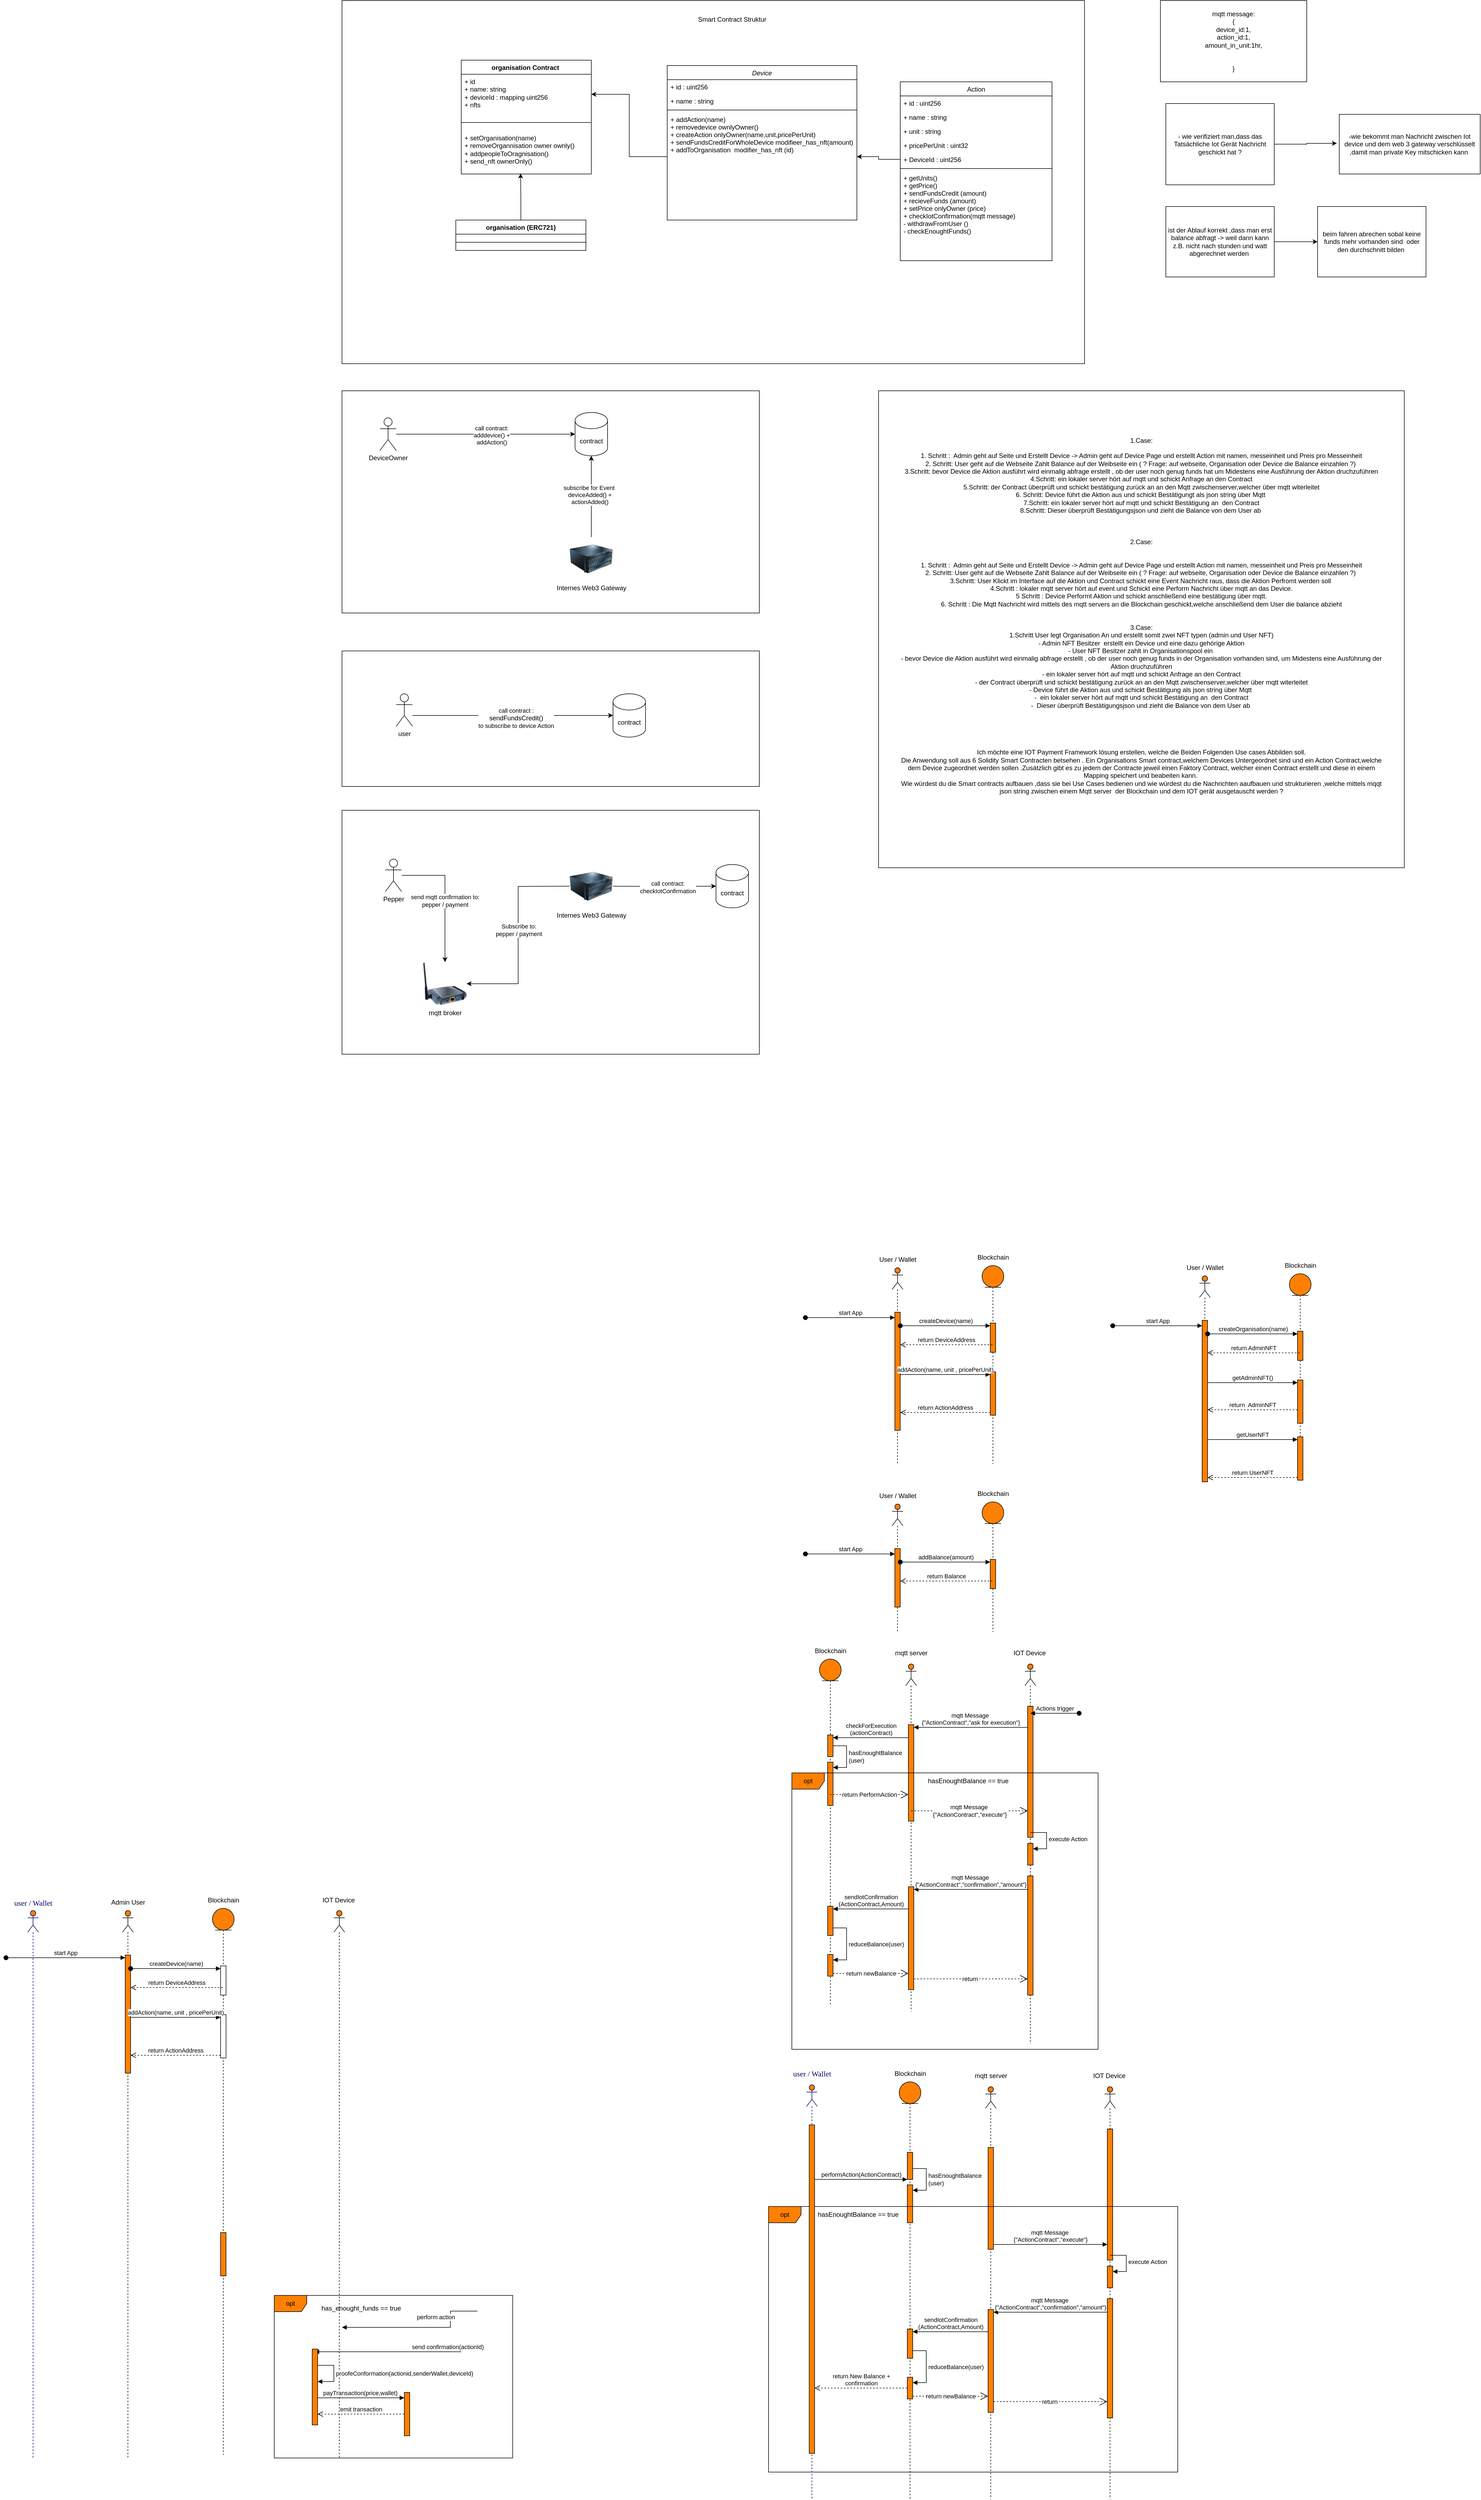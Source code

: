 <mxfile version="24.3.1" type="github">
  <diagram id="C5RBs43oDa-KdzZeNtuy" name="Page-1">
    <mxGraphModel dx="2664" dy="1046" grid="1" gridSize="10" guides="1" tooltips="1" connect="1" arrows="1" fold="1" page="1" pageScale="1" pageWidth="827" pageHeight="1169" math="0" shadow="0">
      <root>
        <mxCell id="WIyWlLk6GJQsqaUBKTNV-0" />
        <mxCell id="WIyWlLk6GJQsqaUBKTNV-1" parent="WIyWlLk6GJQsqaUBKTNV-0" />
        <mxCell id="YgNDyVswAlzfiliHHgwm-14" value="" style="rounded=0;whiteSpace=wrap;html=1;" parent="WIyWlLk6GJQsqaUBKTNV-1" vertex="1">
          <mxGeometry x="40" y="30" width="1370" height="670" as="geometry" />
        </mxCell>
        <mxCell id="zkfFHV4jXpPFQw0GAbJ--0" value="Device" style="swimlane;fontStyle=2;align=center;verticalAlign=top;childLayout=stackLayout;horizontal=1;startSize=26;horizontalStack=0;resizeParent=1;resizeLast=0;collapsible=1;marginBottom=0;rounded=0;shadow=0;strokeWidth=1;" parent="WIyWlLk6GJQsqaUBKTNV-1" vertex="1">
          <mxGeometry x="640" y="150" width="350" height="285" as="geometry">
            <mxRectangle x="230" y="140" width="160" height="26" as="alternateBounds" />
          </mxGeometry>
        </mxCell>
        <mxCell id="zkfFHV4jXpPFQw0GAbJ--1" value="+ id : uint256" style="text;align=left;verticalAlign=top;spacingLeft=4;spacingRight=4;overflow=hidden;rotatable=0;points=[[0,0.5],[1,0.5]];portConstraint=eastwest;" parent="zkfFHV4jXpPFQw0GAbJ--0" vertex="1">
          <mxGeometry y="26" width="350" height="26" as="geometry" />
        </mxCell>
        <mxCell id="zkfFHV4jXpPFQw0GAbJ--2" value="+ name : string " style="text;align=left;verticalAlign=top;spacingLeft=4;spacingRight=4;overflow=hidden;rotatable=0;points=[[0,0.5],[1,0.5]];portConstraint=eastwest;rounded=0;shadow=0;html=0;" parent="zkfFHV4jXpPFQw0GAbJ--0" vertex="1">
          <mxGeometry y="52" width="350" height="26" as="geometry" />
        </mxCell>
        <mxCell id="zkfFHV4jXpPFQw0GAbJ--4" value="" style="line;html=1;strokeWidth=1;align=left;verticalAlign=middle;spacingTop=-1;spacingLeft=3;spacingRight=3;rotatable=0;labelPosition=right;points=[];portConstraint=eastwest;" parent="zkfFHV4jXpPFQw0GAbJ--0" vertex="1">
          <mxGeometry y="78" width="350" height="8" as="geometry" />
        </mxCell>
        <mxCell id="zkfFHV4jXpPFQw0GAbJ--5" value="+ addAction(name)&#xa;+ removedevice ownlyOwner()&#xa;+ createAction onlyOwner(name,unit,pricePerUnit) &#xa;+ sendFundsCreditForWholeDevice modifieer_has_nft(amount)&#xa;+ addToOrganisation  modifier_has_nft (id) &#xa;" style="text;align=left;verticalAlign=top;spacingLeft=4;spacingRight=4;overflow=hidden;rotatable=0;points=[[0,0.5],[1,0.5]];portConstraint=eastwest;" parent="zkfFHV4jXpPFQw0GAbJ--0" vertex="1">
          <mxGeometry y="86" width="350" height="164" as="geometry" />
        </mxCell>
        <mxCell id="zkfFHV4jXpPFQw0GAbJ--17" value="Action" style="swimlane;fontStyle=0;align=center;verticalAlign=top;childLayout=stackLayout;horizontal=1;startSize=26;horizontalStack=0;resizeParent=1;resizeLast=0;collapsible=1;marginBottom=0;rounded=0;shadow=0;strokeWidth=1;" parent="WIyWlLk6GJQsqaUBKTNV-1" vertex="1">
          <mxGeometry x="1070" y="180" width="280" height="330" as="geometry">
            <mxRectangle x="1070" y="180" width="160" height="26" as="alternateBounds" />
          </mxGeometry>
        </mxCell>
        <mxCell id="zkfFHV4jXpPFQw0GAbJ--18" value="+ id : uint256" style="text;align=left;verticalAlign=top;spacingLeft=4;spacingRight=4;overflow=hidden;rotatable=0;points=[[0,0.5],[1,0.5]];portConstraint=eastwest;" parent="zkfFHV4jXpPFQw0GAbJ--17" vertex="1">
          <mxGeometry y="26" width="280" height="26" as="geometry" />
        </mxCell>
        <mxCell id="zkfFHV4jXpPFQw0GAbJ--19" value="+ name : string" style="text;align=left;verticalAlign=top;spacingLeft=4;spacingRight=4;overflow=hidden;rotatable=0;points=[[0,0.5],[1,0.5]];portConstraint=eastwest;rounded=0;shadow=0;html=0;" parent="zkfFHV4jXpPFQw0GAbJ--17" vertex="1">
          <mxGeometry y="52" width="280" height="26" as="geometry" />
        </mxCell>
        <mxCell id="zkfFHV4jXpPFQw0GAbJ--20" value="+ unit : string" style="text;align=left;verticalAlign=top;spacingLeft=4;spacingRight=4;overflow=hidden;rotatable=0;points=[[0,0.5],[1,0.5]];portConstraint=eastwest;rounded=0;shadow=0;html=0;" parent="zkfFHV4jXpPFQw0GAbJ--17" vertex="1">
          <mxGeometry y="78" width="280" height="26" as="geometry" />
        </mxCell>
        <mxCell id="zkfFHV4jXpPFQw0GAbJ--21" value="+ pricePerUnit : uint32" style="text;align=left;verticalAlign=top;spacingLeft=4;spacingRight=4;overflow=hidden;rotatable=0;points=[[0,0.5],[1,0.5]];portConstraint=eastwest;rounded=0;shadow=0;html=0;" parent="zkfFHV4jXpPFQw0GAbJ--17" vertex="1">
          <mxGeometry y="104" width="280" height="26" as="geometry" />
        </mxCell>
        <mxCell id="zkfFHV4jXpPFQw0GAbJ--22" value="+ DeviceId : uint256" style="text;align=left;verticalAlign=top;spacingLeft=4;spacingRight=4;overflow=hidden;rotatable=0;points=[[0,0.5],[1,0.5]];portConstraint=eastwest;rounded=0;shadow=0;html=0;" parent="zkfFHV4jXpPFQw0GAbJ--17" vertex="1">
          <mxGeometry y="130" width="280" height="26" as="geometry" />
        </mxCell>
        <mxCell id="zkfFHV4jXpPFQw0GAbJ--23" value="" style="line;html=1;strokeWidth=1;align=left;verticalAlign=middle;spacingTop=-1;spacingLeft=3;spacingRight=3;rotatable=0;labelPosition=right;points=[];portConstraint=eastwest;" parent="zkfFHV4jXpPFQw0GAbJ--17" vertex="1">
          <mxGeometry y="156" width="280" height="8" as="geometry" />
        </mxCell>
        <mxCell id="zkfFHV4jXpPFQw0GAbJ--24" value="+ getUnits()&#xa;+ getPrice()&#xa;+ sendFundsCredit (amount) &#xa;+ recieveFunds (amount)&#xa;+ setPrice onlyOwner (price)&#xa;+ checkIotConfirmation(mqtt message)&#xa;- withdrawFromUser ()&#xa;- checkEnoughtFunds()&#xa;" style="text;align=left;verticalAlign=top;spacingLeft=4;spacingRight=4;overflow=hidden;rotatable=0;points=[[0,0.5],[1,0.5]];portConstraint=eastwest;" parent="zkfFHV4jXpPFQw0GAbJ--17" vertex="1">
          <mxGeometry y="164" width="280" height="166" as="geometry" />
        </mxCell>
        <mxCell id="YgNDyVswAlzfiliHHgwm-9" value="mqtt message:&lt;div&gt;{&lt;/div&gt;&lt;div&gt;device_id:1,&lt;/div&gt;&lt;div&gt;action_id:1,&lt;/div&gt;&lt;div&gt;amount_in_unit:1hr,&lt;/div&gt;&lt;div&gt;&lt;br&gt;&lt;/div&gt;&lt;div&gt;&lt;br&gt;&lt;/div&gt;&lt;div&gt;}&lt;/div&gt;" style="rounded=0;whiteSpace=wrap;html=1;" parent="WIyWlLk6GJQsqaUBKTNV-1" vertex="1">
          <mxGeometry x="1550" y="30" width="270" height="150" as="geometry" />
        </mxCell>
        <mxCell id="YgNDyVswAlzfiliHHgwm-12" value="" style="rounded=0;whiteSpace=wrap;html=1;" parent="WIyWlLk6GJQsqaUBKTNV-1" vertex="1">
          <mxGeometry x="40" y="750" width="770" height="410" as="geometry" />
        </mxCell>
        <mxCell id="YgNDyVswAlzfiliHHgwm-13" value="contract" style="shape=cylinder3;whiteSpace=wrap;html=1;boundedLbl=1;backgroundOutline=1;size=15;" parent="WIyWlLk6GJQsqaUBKTNV-1" vertex="1">
          <mxGeometry x="470" y="790" width="60" height="80" as="geometry" />
        </mxCell>
        <mxCell id="YgNDyVswAlzfiliHHgwm-19" value="Smart Contract Struktur" style="text;html=1;align=center;verticalAlign=middle;whiteSpace=wrap;rounded=0;" parent="WIyWlLk6GJQsqaUBKTNV-1" vertex="1">
          <mxGeometry x="635" y="50" width="250" height="30" as="geometry" />
        </mxCell>
        <mxCell id="YgNDyVswAlzfiliHHgwm-36" style="edgeStyle=orthogonalEdgeStyle;rounded=0;orthogonalLoop=1;jettySize=auto;html=1;" parent="WIyWlLk6GJQsqaUBKTNV-1" source="YgNDyVswAlzfiliHHgwm-38" target="YgNDyVswAlzfiliHHgwm-13" edge="1">
          <mxGeometry relative="1" as="geometry">
            <mxPoint x="530" y="850" as="sourcePoint" />
          </mxGeometry>
        </mxCell>
        <mxCell id="YgNDyVswAlzfiliHHgwm-37" value="call contract:&lt;br&gt;adddevice() +&lt;div&gt;addAction()&lt;/div&gt;" style="edgeLabel;html=1;align=center;verticalAlign=middle;resizable=0;points=[];" parent="YgNDyVswAlzfiliHHgwm-36" vertex="1" connectable="0">
          <mxGeometry x="0.068" y="-2" relative="1" as="geometry">
            <mxPoint as="offset" />
          </mxGeometry>
        </mxCell>
        <mxCell id="YgNDyVswAlzfiliHHgwm-38" value="DeviceOwner" style="shape=umlActor;verticalLabelPosition=bottom;verticalAlign=top;html=1;outlineConnect=0;" parent="WIyWlLk6GJQsqaUBKTNV-1" vertex="1">
          <mxGeometry x="110" y="800" width="30" height="60" as="geometry" />
        </mxCell>
        <mxCell id="YgNDyVswAlzfiliHHgwm-39" value="" style="rounded=0;whiteSpace=wrap;html=1;" parent="WIyWlLk6GJQsqaUBKTNV-1" vertex="1">
          <mxGeometry x="40" y="1230" width="770" height="250" as="geometry" />
        </mxCell>
        <mxCell id="YgNDyVswAlzfiliHHgwm-56" style="edgeStyle=orthogonalEdgeStyle;rounded=0;orthogonalLoop=1;jettySize=auto;html=1;" parent="WIyWlLk6GJQsqaUBKTNV-1" source="YgNDyVswAlzfiliHHgwm-55" target="YgNDyVswAlzfiliHHgwm-13" edge="1">
          <mxGeometry relative="1" as="geometry" />
        </mxCell>
        <mxCell id="YgNDyVswAlzfiliHHgwm-57" value="subscribe for Event&amp;nbsp;&lt;br&gt;deviceAdded() +&lt;br&gt;actionAdded()" style="edgeLabel;html=1;align=center;verticalAlign=middle;resizable=0;points=[];" parent="YgNDyVswAlzfiliHHgwm-56" vertex="1" connectable="0">
          <mxGeometry x="0.041" y="3" relative="1" as="geometry">
            <mxPoint as="offset" />
          </mxGeometry>
        </mxCell>
        <mxCell id="YgNDyVswAlzfiliHHgwm-55" value="Internes Web3 Gateway" style="image;html=1;image=img/lib/clip_art/computers/Server_128x128.png" parent="WIyWlLk6GJQsqaUBKTNV-1" vertex="1">
          <mxGeometry x="460" y="1020" width="80" height="80" as="geometry" />
        </mxCell>
        <mxCell id="YgNDyVswAlzfiliHHgwm-69" value="" style="rounded=0;whiteSpace=wrap;html=1;" parent="WIyWlLk6GJQsqaUBKTNV-1" vertex="1">
          <mxGeometry x="40" y="1524" width="770" height="450" as="geometry" />
        </mxCell>
        <mxCell id="YgNDyVswAlzfiliHHgwm-70" value="contract" style="shape=cylinder3;whiteSpace=wrap;html=1;boundedLbl=1;backgroundOutline=1;size=15;" parent="WIyWlLk6GJQsqaUBKTNV-1" vertex="1">
          <mxGeometry x="730" y="1624" width="60" height="80" as="geometry" />
        </mxCell>
        <mxCell id="YgNDyVswAlzfiliHHgwm-71" style="edgeStyle=orthogonalEdgeStyle;rounded=0;orthogonalLoop=1;jettySize=auto;html=1;" parent="WIyWlLk6GJQsqaUBKTNV-1" source="YgNDyVswAlzfiliHHgwm-73" target="YgNDyVswAlzfiliHHgwm-78" edge="1">
          <mxGeometry relative="1" as="geometry">
            <mxPoint x="240" y="1814" as="targetPoint" />
          </mxGeometry>
        </mxCell>
        <mxCell id="YgNDyVswAlzfiliHHgwm-72" value="send mqtt confirmation to:&lt;div&gt;pepper / payment&lt;/div&gt;" style="edgeLabel;html=1;align=center;verticalAlign=middle;resizable=0;points=[];" parent="YgNDyVswAlzfiliHHgwm-71" vertex="1" connectable="0">
          <mxGeometry x="0.057" relative="1" as="geometry">
            <mxPoint as="offset" />
          </mxGeometry>
        </mxCell>
        <mxCell id="YgNDyVswAlzfiliHHgwm-73" value="Pepper" style="shape=umlActor;verticalLabelPosition=bottom;verticalAlign=top;html=1;outlineConnect=0;" parent="WIyWlLk6GJQsqaUBKTNV-1" vertex="1">
          <mxGeometry x="120" y="1614" width="30" height="60" as="geometry" />
        </mxCell>
        <mxCell id="YgNDyVswAlzfiliHHgwm-74" style="edgeStyle=orthogonalEdgeStyle;rounded=0;orthogonalLoop=1;jettySize=auto;html=1;entryX=1;entryY=0.5;entryDx=0;entryDy=0;" parent="WIyWlLk6GJQsqaUBKTNV-1" target="YgNDyVswAlzfiliHHgwm-78" edge="1">
          <mxGeometry relative="1" as="geometry">
            <mxPoint x="460" y="1664" as="sourcePoint" />
            <mxPoint x="280" y="1854" as="targetPoint" />
          </mxGeometry>
        </mxCell>
        <mxCell id="YgNDyVswAlzfiliHHgwm-75" value="Subscribe to:&lt;br&gt;pepper / payment" style="edgeLabel;html=1;align=center;verticalAlign=middle;resizable=0;points=[];" parent="YgNDyVswAlzfiliHHgwm-74" vertex="1" connectable="0">
          <mxGeometry x="-0.049" y="1" relative="1" as="geometry">
            <mxPoint as="offset" />
          </mxGeometry>
        </mxCell>
        <mxCell id="YgNDyVswAlzfiliHHgwm-76" style="edgeStyle=orthogonalEdgeStyle;rounded=0;orthogonalLoop=1;jettySize=auto;html=1;" parent="WIyWlLk6GJQsqaUBKTNV-1" target="YgNDyVswAlzfiliHHgwm-70" edge="1">
          <mxGeometry relative="1" as="geometry">
            <mxPoint x="540" y="1664" as="sourcePoint" />
          </mxGeometry>
        </mxCell>
        <mxCell id="YgNDyVswAlzfiliHHgwm-77" value="call contract:&lt;br&gt;checkIotConfirmation" style="edgeLabel;html=1;align=center;verticalAlign=middle;resizable=0;points=[];" parent="YgNDyVswAlzfiliHHgwm-76" vertex="1" connectable="0">
          <mxGeometry x="0.068" y="-2" relative="1" as="geometry">
            <mxPoint as="offset" />
          </mxGeometry>
        </mxCell>
        <mxCell id="YgNDyVswAlzfiliHHgwm-78" value="mqtt broker" style="image;html=1;image=img/lib/clip_art/networking/Print_Server_Wireless_128x128.png" parent="WIyWlLk6GJQsqaUBKTNV-1" vertex="1">
          <mxGeometry x="190" y="1804" width="80" height="80" as="geometry" />
        </mxCell>
        <mxCell id="YgNDyVswAlzfiliHHgwm-79" value="Internes Web3 Gateway" style="image;html=1;image=img/lib/clip_art/computers/Server_128x128.png" parent="WIyWlLk6GJQsqaUBKTNV-1" vertex="1">
          <mxGeometry x="460" y="1624" width="80" height="80" as="geometry" />
        </mxCell>
        <mxCell id="YgNDyVswAlzfiliHHgwm-80" value="-wie bekommt man Nachricht zwischen Iot device und dem web 3 gateway verschlüsselt ,damit man private Key mitschicken kann&amp;nbsp;" style="rounded=0;whiteSpace=wrap;html=1;" parent="WIyWlLk6GJQsqaUBKTNV-1" vertex="1">
          <mxGeometry x="1880" y="240" width="260" height="110" as="geometry" />
        </mxCell>
        <mxCell id="YgNDyVswAlzfiliHHgwm-81" value="- wie verifiziert man,dass das Tatsächliche Iot Gerät Nachricht geschickt hat ?" style="rounded=0;whiteSpace=wrap;html=1;" parent="WIyWlLk6GJQsqaUBKTNV-1" vertex="1">
          <mxGeometry x="1560" y="220" width="200" height="150" as="geometry" />
        </mxCell>
        <mxCell id="YgNDyVswAlzfiliHHgwm-82" style="edgeStyle=orthogonalEdgeStyle;rounded=0;orthogonalLoop=1;jettySize=auto;html=1;entryX=-0.017;entryY=0.486;entryDx=0;entryDy=0;entryPerimeter=0;" parent="WIyWlLk6GJQsqaUBKTNV-1" source="YgNDyVswAlzfiliHHgwm-81" target="YgNDyVswAlzfiliHHgwm-80" edge="1">
          <mxGeometry relative="1" as="geometry" />
        </mxCell>
        <mxCell id="YgNDyVswAlzfiliHHgwm-83" value="contract" style="shape=cylinder3;whiteSpace=wrap;html=1;boundedLbl=1;backgroundOutline=1;size=15;" parent="WIyWlLk6GJQsqaUBKTNV-1" vertex="1">
          <mxGeometry x="540" y="1309" width="60" height="80" as="geometry" />
        </mxCell>
        <mxCell id="YgNDyVswAlzfiliHHgwm-85" style="edgeStyle=orthogonalEdgeStyle;rounded=0;orthogonalLoop=1;jettySize=auto;html=1;" parent="WIyWlLk6GJQsqaUBKTNV-1" source="YgNDyVswAlzfiliHHgwm-84" target="YgNDyVswAlzfiliHHgwm-83" edge="1">
          <mxGeometry relative="1" as="geometry">
            <Array as="points">
              <mxPoint x="260" y="1349" />
              <mxPoint x="260" y="1349" />
            </Array>
          </mxGeometry>
        </mxCell>
        <mxCell id="YgNDyVswAlzfiliHHgwm-86" value="call contract :&lt;div&gt;&lt;span style=&quot;font-size: 12px; text-align: left; background-color: rgb(251, 251, 251);&quot;&gt;sendFundsCredit()&lt;br&gt;&lt;/span&gt;to subscribe to device Action&lt;/div&gt;" style="edgeLabel;html=1;align=center;verticalAlign=middle;resizable=0;points=[];" parent="YgNDyVswAlzfiliHHgwm-85" vertex="1" connectable="0">
          <mxGeometry x="0.027" y="-5" relative="1" as="geometry">
            <mxPoint x="1" as="offset" />
          </mxGeometry>
        </mxCell>
        <mxCell id="YgNDyVswAlzfiliHHgwm-84" value="user" style="shape=umlActor;verticalLabelPosition=bottom;verticalAlign=top;html=1;outlineConnect=0;" parent="WIyWlLk6GJQsqaUBKTNV-1" vertex="1">
          <mxGeometry x="140" y="1309" width="30" height="60" as="geometry" />
        </mxCell>
        <mxCell id="6KjZxbrwGnfFm8o-KUSs-1" value="" style="edgeStyle=orthogonalEdgeStyle;rounded=0;orthogonalLoop=1;jettySize=auto;html=1;" parent="WIyWlLk6GJQsqaUBKTNV-1" source="YgNDyVswAlzfiliHHgwm-87" target="6KjZxbrwGnfFm8o-KUSs-0" edge="1">
          <mxGeometry relative="1" as="geometry" />
        </mxCell>
        <mxCell id="YgNDyVswAlzfiliHHgwm-87" value="ist der Ablauf korrekt ,dass man erst balance abfragt -&amp;gt; weil dann kann z.B. nicht nach stunden und watt abgerechnet werden&amp;nbsp;" style="rounded=0;whiteSpace=wrap;html=1;" parent="WIyWlLk6GJQsqaUBKTNV-1" vertex="1">
          <mxGeometry x="1560" y="410" width="200" height="130" as="geometry" />
        </mxCell>
        <mxCell id="6KjZxbrwGnfFm8o-KUSs-0" value="&lt;div&gt;beim fahren abrechen sobal keine funds mehr vorhanden sind&amp;nbsp; oder den durchschnitt bilden&amp;nbsp;&lt;/div&gt;" style="rounded=0;whiteSpace=wrap;html=1;" parent="WIyWlLk6GJQsqaUBKTNV-1" vertex="1">
          <mxGeometry x="1840" y="410" width="200" height="130" as="geometry" />
        </mxCell>
        <mxCell id="6KjZxbrwGnfFm8o-KUSs-2" style="edgeStyle=orthogonalEdgeStyle;rounded=0;orthogonalLoop=1;jettySize=auto;html=1;entryX=1;entryY=0.5;entryDx=0;entryDy=0;" parent="WIyWlLk6GJQsqaUBKTNV-1" source="zkfFHV4jXpPFQw0GAbJ--22" target="zkfFHV4jXpPFQw0GAbJ--5" edge="1">
          <mxGeometry relative="1" as="geometry" />
        </mxCell>
        <mxCell id="6KjZxbrwGnfFm8o-KUSs-8" value="organisation Contract&amp;nbsp;" style="swimlane;fontStyle=1;align=center;verticalAlign=top;childLayout=stackLayout;horizontal=1;startSize=26;horizontalStack=0;resizeParent=1;resizeParentMax=0;resizeLast=0;collapsible=1;marginBottom=0;whiteSpace=wrap;html=1;" parent="WIyWlLk6GJQsqaUBKTNV-1" vertex="1">
          <mxGeometry x="260" y="140" width="240" height="210" as="geometry" />
        </mxCell>
        <mxCell id="6KjZxbrwGnfFm8o-KUSs-9" value="&lt;div&gt;+ id&amp;nbsp;&lt;/div&gt;+ name: string&lt;div&gt;&lt;div&gt;+ deviceId : mapping uint256&amp;nbsp;&lt;/div&gt;&lt;/div&gt;&lt;div&gt;+ nfts&lt;/div&gt;" style="text;strokeColor=none;fillColor=none;align=left;verticalAlign=top;spacingLeft=4;spacingRight=4;overflow=hidden;rotatable=0;points=[[0,0.5],[1,0.5]];portConstraint=eastwest;whiteSpace=wrap;html=1;" parent="6KjZxbrwGnfFm8o-KUSs-8" vertex="1">
          <mxGeometry y="26" width="240" height="74" as="geometry" />
        </mxCell>
        <mxCell id="6KjZxbrwGnfFm8o-KUSs-10" value="" style="line;strokeWidth=1;fillColor=none;align=left;verticalAlign=middle;spacingTop=-1;spacingLeft=3;spacingRight=3;rotatable=0;labelPosition=right;points=[];portConstraint=eastwest;strokeColor=inherit;" parent="6KjZxbrwGnfFm8o-KUSs-8" vertex="1">
          <mxGeometry y="100" width="240" height="30" as="geometry" />
        </mxCell>
        <mxCell id="6KjZxbrwGnfFm8o-KUSs-11" value="+ setOrganisation(name)&lt;div&gt;+ removeOrgannisation owner ownly()&lt;br&gt;&lt;div&gt;+ addpeopleToOragnisation()&lt;/div&gt;&lt;/div&gt;&lt;div&gt;+ send_nft ownerOnly()&lt;/div&gt;" style="text;strokeColor=none;fillColor=none;align=left;verticalAlign=top;spacingLeft=4;spacingRight=4;overflow=hidden;rotatable=0;points=[[0,0.5],[1,0.5]];portConstraint=eastwest;whiteSpace=wrap;html=1;" parent="6KjZxbrwGnfFm8o-KUSs-8" vertex="1">
          <mxGeometry y="130" width="240" height="80" as="geometry" />
        </mxCell>
        <mxCell id="6KjZxbrwGnfFm8o-KUSs-25" style="edgeStyle=orthogonalEdgeStyle;rounded=0;orthogonalLoop=1;jettySize=auto;html=1;" parent="WIyWlLk6GJQsqaUBKTNV-1" source="zkfFHV4jXpPFQw0GAbJ--5" target="6KjZxbrwGnfFm8o-KUSs-9" edge="1">
          <mxGeometry relative="1" as="geometry" />
        </mxCell>
        <mxCell id="6KjZxbrwGnfFm8o-KUSs-26" value="organisation (ERC721)" style="swimlane;fontStyle=1;align=center;verticalAlign=top;childLayout=stackLayout;horizontal=1;startSize=26;horizontalStack=0;resizeParent=1;resizeParentMax=0;resizeLast=0;collapsible=1;marginBottom=0;whiteSpace=wrap;html=1;" parent="WIyWlLk6GJQsqaUBKTNV-1" vertex="1">
          <mxGeometry x="250" y="435" width="240" height="56" as="geometry" />
        </mxCell>
        <mxCell id="6KjZxbrwGnfFm8o-KUSs-28" value="" style="line;strokeWidth=1;fillColor=none;align=left;verticalAlign=middle;spacingTop=-1;spacingLeft=3;spacingRight=3;rotatable=0;labelPosition=right;points=[];portConstraint=eastwest;strokeColor=inherit;" parent="6KjZxbrwGnfFm8o-KUSs-26" vertex="1">
          <mxGeometry y="26" width="240" height="30" as="geometry" />
        </mxCell>
        <mxCell id="6KjZxbrwGnfFm8o-KUSs-30" style="edgeStyle=orthogonalEdgeStyle;rounded=0;orthogonalLoop=1;jettySize=auto;html=1;entryX=0.456;entryY=0.989;entryDx=0;entryDy=0;entryPerimeter=0;" parent="WIyWlLk6GJQsqaUBKTNV-1" source="6KjZxbrwGnfFm8o-KUSs-26" target="6KjZxbrwGnfFm8o-KUSs-11" edge="1">
          <mxGeometry relative="1" as="geometry" />
        </mxCell>
        <mxCell id="74MWSiRV9Loq3uY4gGZV-0" value="" style="rounded=0;whiteSpace=wrap;html=1;" vertex="1" parent="WIyWlLk6GJQsqaUBKTNV-1">
          <mxGeometry x="1030" y="750" width="970" height="880" as="geometry" />
        </mxCell>
        <mxCell id="74MWSiRV9Loq3uY4gGZV-1" value="&lt;div&gt;1.Case:&lt;/div&gt;&lt;div&gt;&lt;br&gt;&lt;/div&gt;1.&amp;nbsp;Schritt&amp;nbsp;:&amp;nbsp; Admin geht auf Seite und Erstellt Device -&amp;gt; Admin geht auf Device Page und erstellt Action mit namen, messeinheit und Preis pro Messeinheit&lt;div&gt;2. Schritt: User geht auf die Webseite Zahlt Balance auf der Weibseite ein ( ? Frage: auf webseite, Organisation oder Device die Balance einzahlen ?)&amp;nbsp;&lt;/div&gt;&lt;div&gt;3.Schritt: bevor Device die Aktion ausführt wird einmalig abfrage erstellt , ob der user noch genug funds hat um Midestens eine Ausführung der Aktion druchzuführen&lt;/div&gt;&lt;div&gt;4.Schritt: ein lokaler server hört auf mqtt und schickt Anfrage an den Contract&lt;br&gt;&lt;/div&gt;&lt;div&gt;5.Schritt: der Contract überprüft und schickt bestätigung zurück an an den Mqtt zwischenserver,welcher über mqtt witerleitet&lt;/div&gt;&lt;div&gt;6. Schritt: Device führt die Aktion aus und schickt Bestätigungt als json string über Mqtt&amp;nbsp;&lt;/div&gt;&lt;div&gt;7.Schritt: ein lokaler server hört auf mqtt und schickt Bestätigung an&amp;nbsp; den Contract&lt;/div&gt;&lt;div&gt;8.Schritt: Dieser überprüft Bestätigungsjson und zieht die Balance von dem User ab&amp;nbsp;&lt;/div&gt;&lt;div&gt;&lt;br&gt;&lt;/div&gt;&lt;div&gt;&lt;br&gt;&lt;/div&gt;&lt;div&gt;&lt;br&gt;&lt;/div&gt;&lt;div&gt;2.Case:&lt;/div&gt;&lt;div&gt;&lt;br&gt;&lt;/div&gt;&lt;div&gt;&lt;br&gt;&lt;/div&gt;&lt;div&gt;1.&amp;nbsp;Schritt&amp;nbsp;:&amp;nbsp; Admin geht auf Seite und Erstellt Device -&amp;gt; Admin geht auf Device Page und erstellt Action mit namen, messeinheit und Preis pro Messeinheit&lt;div&gt;2. Schritt: User geht auf die Webseite Zahlt Balance auf der Weibseite ein ( ? Frage: auf webseite, Organisation oder Device die Balance einzahlen ?)&amp;nbsp;&lt;/div&gt;&lt;/div&gt;&lt;div&gt;3.Schritt: User Klickt im Interface auf die Aktion und Contract schickt eine Event Nachricht raus, dass die Aktion Perfromt werden soll&amp;nbsp;&lt;/div&gt;&lt;div&gt;4.Schritt : lokaler mqtt server hört auf event und Schickt eine Perform Nachricht über mqtt an das Device.&lt;/div&gt;&lt;div&gt;5 Schritt : Device Performt Aktion und schickt anschließend eine bestätigung über mqtt.&lt;/div&gt;&lt;div&gt;6. Schritt : Die Mqtt Nachricht wird mittels des mqtt servers an die Blockchain geschickt,welche anschließend dem User die balance abzieht&lt;/div&gt;&lt;div&gt;&lt;br&gt;&lt;/div&gt;&lt;div&gt;&lt;br&gt;&lt;/div&gt;&lt;div&gt;3.Case:&lt;/div&gt;&lt;div&gt;1.Schritt User legt Organisation An und erstellt somit zwei NFT typen (admin und User NFT)&lt;/div&gt;&lt;div&gt;&lt;span style=&quot;background-color: initial;&quot;&gt;- Admin NFT Besitzer&amp;nbsp; erstellt ein Device und eine dazu gehörige Aktion&lt;/span&gt;&lt;/div&gt;&lt;div&gt;&lt;span style=&quot;background-color: initial;&quot;&gt;- User NFT Besitzer zahlt in Organisationspool ein&amp;nbsp;&lt;/span&gt;&lt;/div&gt;&lt;div&gt;&lt;div&gt;- bevor Device die Aktion ausführt wird einmalig abfrage erstellt , ob der user noch genug funds in der Organisation vorhanden sind, um Midestens eine Ausführung der Aktion druchzuführen&lt;/div&gt;&lt;div&gt;- ein lokaler server hört auf mqtt und schickt Anfrage an den Contract&lt;br&gt;&lt;/div&gt;&lt;div&gt;- der Contract überprüft und schickt bestätigung zurück an an den Mqtt zwischenserver,welcher über mqtt witerleitet&lt;/div&gt;&lt;div&gt;- Device führt die Aktion aus und schickt Bestätigung als json string über Mqtt&amp;nbsp;&lt;/div&gt;&lt;div&gt;-&amp;nbsp; ein lokaler server hört auf mqtt und schickt Bestätigung an&amp;nbsp; den Contract&lt;/div&gt;&lt;div&gt;-&amp;nbsp; Dieser überprüft Bestätigungsjson und zieht die Balance von dem User ab&amp;nbsp;&lt;/div&gt;&lt;/div&gt;&lt;div&gt;&lt;br&gt;&lt;/div&gt;&lt;div&gt;&amp;nbsp;&lt;/div&gt;&lt;div&gt;&lt;br&gt;&lt;/div&gt;&lt;div&gt;&lt;br&gt;&lt;/div&gt;&lt;div&gt;&lt;br&gt;&lt;/div&gt;&lt;div&gt;Ich möchte eine IOT Payment Framework lösung erstellen, welche die Beiden Folgenden Use cases Abbilden soll.&lt;br&gt;Die Anwendung soll aus 6 Solidity Smart Contracten betsehen . Ein Organisations Smart contract,welchem Devices Untergeordnet sind und ein Action Contract,welche dem Device zugeordnet werden sollen .Zusätzlich gibt es zu jedem der Contracte jeweil einen Faktory Contract, welcher einen Contract erstellt und diese in einem Mapping speichert und beabeiten kann.&amp;nbsp;&lt;br&gt;Wie würdest du die Smart contracts aufbauen ,dass sie bei Use Cases bedienen und wie würdest du die Nachrichten aaufbauen und strukturieren ,welche mittels mqqt json string zwischen einem Mqtt server&amp;nbsp; der Blockchain und dem IOT gerät ausgetauscht werden ?&lt;/div&gt;" style="text;html=1;align=center;verticalAlign=middle;whiteSpace=wrap;rounded=0;" vertex="1" parent="WIyWlLk6GJQsqaUBKTNV-1">
          <mxGeometry x="1065" y="760" width="900" height="810" as="geometry" />
        </mxCell>
        <mxCell id="74MWSiRV9Loq3uY4gGZV-56" value="" style="shape=umlLifeline;perimeter=lifelinePerimeter;whiteSpace=wrap;html=1;container=1;dropTarget=0;collapsible=0;recursiveResize=0;outlineConnect=0;portConstraint=eastwest;newEdgeStyle={&quot;curved&quot;:0,&quot;rounded&quot;:0};participant=umlActor;fillColor=#ff8001;" vertex="1" parent="WIyWlLk6GJQsqaUBKTNV-1">
          <mxGeometry x="1055" y="2368" width="20" height="362" as="geometry" />
        </mxCell>
        <mxCell id="74MWSiRV9Loq3uY4gGZV-53" value="" style="html=1;points=[[0,0,0,0,5],[0,1,0,0,-5],[1,0,0,0,5],[1,1,0,0,-5]];perimeter=orthogonalPerimeter;outlineConnect=0;targetShapes=umlLifeline;portConstraint=eastwest;newEdgeStyle={&quot;curved&quot;:0,&quot;rounded&quot;:0};fillColor=#ff8001;" vertex="1" parent="74MWSiRV9Loq3uY4gGZV-56">
          <mxGeometry x="5" y="82" width="10" height="218" as="geometry" />
        </mxCell>
        <mxCell id="74MWSiRV9Loq3uY4gGZV-57" value="User / Wallet" style="text;html=1;align=center;verticalAlign=middle;resizable=0;points=[];autosize=1;strokeColor=none;fillColor=none;" vertex="1" parent="WIyWlLk6GJQsqaUBKTNV-1">
          <mxGeometry x="1020" y="2338" width="90" height="30" as="geometry" />
        </mxCell>
        <mxCell id="74MWSiRV9Loq3uY4gGZV-69" value="" style="shape=umlLifeline;perimeter=lifelinePerimeter;whiteSpace=wrap;html=1;container=1;dropTarget=0;collapsible=0;recursiveResize=0;outlineConnect=0;portConstraint=eastwest;newEdgeStyle={&quot;curved&quot;:0,&quot;rounded&quot;:0};participant=umlEntity;fillColor=#ff8001;" vertex="1" parent="WIyWlLk6GJQsqaUBKTNV-1">
          <mxGeometry x="1221" y="2364" width="40" height="366" as="geometry" />
        </mxCell>
        <mxCell id="74MWSiRV9Loq3uY4gGZV-102" value="" style="html=1;points=[[0,0,0,0,5],[0,1,0,0,-5],[1,0,0,0,5],[1,1,0,0,-5]];perimeter=orthogonalPerimeter;outlineConnect=0;targetShapes=umlLifeline;portConstraint=eastwest;newEdgeStyle={&quot;curved&quot;:0,&quot;rounded&quot;:0};fillColor=#ff8001;" vertex="1" parent="74MWSiRV9Loq3uY4gGZV-69">
          <mxGeometry x="15" y="106" width="10" height="54" as="geometry" />
        </mxCell>
        <mxCell id="74MWSiRV9Loq3uY4gGZV-105" value="" style="html=1;points=[[0,0,0,0,5],[0,1,0,0,-5],[1,0,0,0,5],[1,1,0,0,-5]];perimeter=orthogonalPerimeter;outlineConnect=0;targetShapes=umlLifeline;portConstraint=eastwest;newEdgeStyle={&quot;curved&quot;:0,&quot;rounded&quot;:0};fillColor=#ff8001;" vertex="1" parent="74MWSiRV9Loq3uY4gGZV-69">
          <mxGeometry x="15" y="196" width="10" height="80" as="geometry" />
        </mxCell>
        <mxCell id="74MWSiRV9Loq3uY4gGZV-71" value="Blockchain" style="text;html=1;align=center;verticalAlign=middle;resizable=0;points=[];autosize=1;strokeColor=none;fillColor=none;" vertex="1" parent="WIyWlLk6GJQsqaUBKTNV-1">
          <mxGeometry x="1201" y="2334" width="80" height="30" as="geometry" />
        </mxCell>
        <mxCell id="74MWSiRV9Loq3uY4gGZV-103" value="createDevice(name)" style="html=1;verticalAlign=bottom;startArrow=oval;endArrow=block;startSize=8;curved=0;rounded=0;entryX=0;entryY=0;entryDx=0;entryDy=5;" edge="1" target="74MWSiRV9Loq3uY4gGZV-102" parent="WIyWlLk6GJQsqaUBKTNV-1" source="74MWSiRV9Loq3uY4gGZV-53">
          <mxGeometry x="0.004" relative="1" as="geometry">
            <mxPoint x="1166" y="2475" as="sourcePoint" />
            <mxPoint as="offset" />
          </mxGeometry>
        </mxCell>
        <mxCell id="74MWSiRV9Loq3uY4gGZV-104" value="return DeviceAddress" style="html=1;verticalAlign=bottom;endArrow=open;dashed=1;endSize=8;curved=0;rounded=0;" edge="1" parent="WIyWlLk6GJQsqaUBKTNV-1">
          <mxGeometry x="0.003" relative="1" as="geometry">
            <mxPoint x="1240" y="2510" as="sourcePoint" />
            <mxPoint x="1070" y="2510" as="targetPoint" />
            <mxPoint as="offset" />
          </mxGeometry>
        </mxCell>
        <mxCell id="74MWSiRV9Loq3uY4gGZV-106" value="addAction(name, unit , pricePerUnit)" style="html=1;verticalAlign=bottom;endArrow=block;curved=0;rounded=0;entryX=0;entryY=0;entryDx=0;entryDy=5;" edge="1" target="74MWSiRV9Loq3uY4gGZV-105" parent="WIyWlLk6GJQsqaUBKTNV-1" source="74MWSiRV9Loq3uY4gGZV-53">
          <mxGeometry relative="1" as="geometry">
            <mxPoint x="1166" y="2565" as="sourcePoint" />
          </mxGeometry>
        </mxCell>
        <mxCell id="74MWSiRV9Loq3uY4gGZV-107" value="return ActionAddress" style="html=1;verticalAlign=bottom;endArrow=open;dashed=1;endSize=8;curved=0;rounded=0;exitX=0;exitY=1;exitDx=0;exitDy=-5;" edge="1" source="74MWSiRV9Loq3uY4gGZV-105" parent="WIyWlLk6GJQsqaUBKTNV-1" target="74MWSiRV9Loq3uY4gGZV-53">
          <mxGeometry relative="1" as="geometry">
            <mxPoint x="1166" y="2635" as="targetPoint" />
          </mxGeometry>
        </mxCell>
        <mxCell id="74MWSiRV9Loq3uY4gGZV-108" value="" style="shape=umlLifeline;participant=umlActor;perimeter=lifelinePerimeter;whiteSpace=wrap;html=1;container=1;collapsible=0;recursiveResize=0;verticalAlign=top;spacingTop=36;labelBackgroundColor=#ffffff;outlineConnect=0;strokeColor=#000066;fillColor=#FF8000;fontFamily=Tahoma;fontSize=14;fontColor=#000066;" vertex="1" parent="WIyWlLk6GJQsqaUBKTNV-1">
          <mxGeometry x="-540" y="3554" width="20" height="1009" as="geometry" />
        </mxCell>
        <mxCell id="74MWSiRV9Loq3uY4gGZV-109" value="start App" style="html=1;verticalAlign=bottom;startArrow=oval;endArrow=block;startSize=8;curved=0;rounded=0;entryX=0;entryY=0;entryDx=0;entryDy=5;" edge="1" parent="74MWSiRV9Loq3uY4gGZV-108" target="74MWSiRV9Loq3uY4gGZV-112">
          <mxGeometry relative="1" as="geometry">
            <mxPoint x="-40" y="87" as="sourcePoint" />
          </mxGeometry>
        </mxCell>
        <mxCell id="74MWSiRV9Loq3uY4gGZV-110" value="user / Wallet" style="text;html=1;resizable=0;points=[];autosize=1;align=center;verticalAlign=top;spacingTop=-4;fontSize=14;fontFamily=Tahoma;fontColor=#000066;" vertex="1" parent="WIyWlLk6GJQsqaUBKTNV-1">
          <mxGeometry x="-580" y="3530" width="100" height="20" as="geometry" />
        </mxCell>
        <mxCell id="74MWSiRV9Loq3uY4gGZV-111" value="" style="shape=umlLifeline;perimeter=lifelinePerimeter;whiteSpace=wrap;html=1;container=1;dropTarget=0;collapsible=0;recursiveResize=0;outlineConnect=0;portConstraint=eastwest;newEdgeStyle={&quot;curved&quot;:0,&quot;rounded&quot;:0};participant=umlActor;fillColor=#ff8001;" vertex="1" parent="WIyWlLk6GJQsqaUBKTNV-1">
          <mxGeometry x="-365" y="3554" width="20" height="1009" as="geometry" />
        </mxCell>
        <mxCell id="74MWSiRV9Loq3uY4gGZV-112" value="" style="html=1;points=[[0,0,0,0,5],[0,1,0,0,-5],[1,0,0,0,5],[1,1,0,0,-5]];perimeter=orthogonalPerimeter;outlineConnect=0;targetShapes=umlLifeline;portConstraint=eastwest;newEdgeStyle={&quot;curved&quot;:0,&quot;rounded&quot;:0};fillColor=#ff8001;" vertex="1" parent="74MWSiRV9Loq3uY4gGZV-111">
          <mxGeometry x="5" y="82" width="10" height="218" as="geometry" />
        </mxCell>
        <mxCell id="74MWSiRV9Loq3uY4gGZV-113" value="Admin User" style="text;html=1;align=center;verticalAlign=middle;resizable=0;points=[];autosize=1;strokeColor=none;fillColor=none;" vertex="1" parent="WIyWlLk6GJQsqaUBKTNV-1">
          <mxGeometry x="-400" y="3524" width="90" height="30" as="geometry" />
        </mxCell>
        <mxCell id="74MWSiRV9Loq3uY4gGZV-114" value="" style="shape=umlLifeline;perimeter=lifelinePerimeter;whiteSpace=wrap;html=1;container=1;dropTarget=0;collapsible=0;recursiveResize=0;outlineConnect=0;portConstraint=eastwest;newEdgeStyle={&quot;curved&quot;:0,&quot;rounded&quot;:0};participant=umlEntity;fillColor=#ff8001;" vertex="1" parent="WIyWlLk6GJQsqaUBKTNV-1">
          <mxGeometry x="-199" y="3550" width="40" height="1008" as="geometry" />
        </mxCell>
        <mxCell id="74MWSiRV9Loq3uY4gGZV-115" value="" style="html=1;points=[[0,0,0,0,5],[0,1,0,0,-5],[1,0,0,0,5],[1,1,0,0,-5]];perimeter=orthogonalPerimeter;outlineConnect=0;targetShapes=umlLifeline;portConstraint=eastwest;newEdgeStyle={&quot;curved&quot;:0,&quot;rounded&quot;:0};fillColor=#ff8001;" vertex="1" parent="74MWSiRV9Loq3uY4gGZV-114">
          <mxGeometry x="15" y="598" width="10" height="80" as="geometry" />
        </mxCell>
        <mxCell id="74MWSiRV9Loq3uY4gGZV-116" value="" style="html=1;points=[[0,0,0,0,5],[0,1,0,0,-5],[1,0,0,0,5],[1,1,0,0,-5]];perimeter=orthogonalPerimeter;outlineConnect=0;targetShapes=umlLifeline;portConstraint=eastwest;newEdgeStyle={&quot;curved&quot;:0,&quot;rounded&quot;:0};" vertex="1" parent="74MWSiRV9Loq3uY4gGZV-114">
          <mxGeometry x="15" y="106" width="10" height="54" as="geometry" />
        </mxCell>
        <mxCell id="74MWSiRV9Loq3uY4gGZV-117" value="" style="html=1;points=[[0,0,0,0,5],[0,1,0,0,-5],[1,0,0,0,5],[1,1,0,0,-5]];perimeter=orthogonalPerimeter;outlineConnect=0;targetShapes=umlLifeline;portConstraint=eastwest;newEdgeStyle={&quot;curved&quot;:0,&quot;rounded&quot;:0};" vertex="1" parent="74MWSiRV9Loq3uY4gGZV-114">
          <mxGeometry x="15" y="196" width="10" height="80" as="geometry" />
        </mxCell>
        <mxCell id="74MWSiRV9Loq3uY4gGZV-118" value="Blockchain" style="text;html=1;align=center;verticalAlign=middle;resizable=0;points=[];autosize=1;strokeColor=none;fillColor=none;" vertex="1" parent="WIyWlLk6GJQsqaUBKTNV-1">
          <mxGeometry x="-219" y="3520" width="80" height="30" as="geometry" />
        </mxCell>
        <mxCell id="74MWSiRV9Loq3uY4gGZV-119" value="" style="shape=umlLifeline;perimeter=lifelinePerimeter;whiteSpace=wrap;html=1;container=1;dropTarget=0;collapsible=0;recursiveResize=0;outlineConnect=0;portConstraint=eastwest;newEdgeStyle={&quot;curved&quot;:0,&quot;rounded&quot;:0};participant=umlActor;fillColor=#ff8001;" vertex="1" parent="WIyWlLk6GJQsqaUBKTNV-1">
          <mxGeometry x="25" y="3554" width="20" height="1010" as="geometry" />
        </mxCell>
        <mxCell id="74MWSiRV9Loq3uY4gGZV-121" value="IOT Device&amp;nbsp;" style="text;html=1;align=center;verticalAlign=middle;resizable=0;points=[];autosize=1;strokeColor=none;fillColor=none;" vertex="1" parent="WIyWlLk6GJQsqaUBKTNV-1">
          <mxGeometry x="-10" y="3520" width="90" height="30" as="geometry" />
        </mxCell>
        <mxCell id="74MWSiRV9Loq3uY4gGZV-122" value="opt" style="shape=umlFrame;whiteSpace=wrap;html=1;pointerEvents=0;fillColor=#ff8001;" vertex="1" parent="WIyWlLk6GJQsqaUBKTNV-1">
          <mxGeometry x="-85" y="4264" width="440" height="300" as="geometry" />
        </mxCell>
        <mxCell id="74MWSiRV9Loq3uY4gGZV-123" value="has_enought_funds == true" style="text;html=1;align=center;verticalAlign=middle;resizable=0;points=[];autosize=1;strokeColor=none;fillColor=none;" vertex="1" parent="WIyWlLk6GJQsqaUBKTNV-1">
          <mxGeometry x="-10" y="4273" width="170" height="30" as="geometry" />
        </mxCell>
        <mxCell id="74MWSiRV9Loq3uY4gGZV-124" value="perform action" style="html=1;verticalAlign=bottom;endArrow=block;curved=0;rounded=0;" edge="1" parent="WIyWlLk6GJQsqaUBKTNV-1">
          <mxGeometry x="-0.231" y="-10" width="80" relative="1" as="geometry">
            <mxPoint x="290" y="4293" as="sourcePoint" />
            <mxPoint x="40.0" y="4323" as="targetPoint" />
            <Array as="points">
              <mxPoint x="240" y="4293" />
              <mxPoint x="240" y="4323" />
            </Array>
            <mxPoint as="offset" />
          </mxGeometry>
        </mxCell>
        <mxCell id="74MWSiRV9Loq3uY4gGZV-125" value="send confirmation(actionId)" style="html=1;verticalAlign=bottom;endArrow=block;curved=0;rounded=0;" edge="1" parent="WIyWlLk6GJQsqaUBKTNV-1">
          <mxGeometry width="80" relative="1" as="geometry">
            <mxPoint x="40.0" y="4368" as="sourcePoint" />
            <mxPoint x="-10.611" y="4368" as="targetPoint" />
            <Array as="points">
              <mxPoint x="260" y="4368" />
            </Array>
          </mxGeometry>
        </mxCell>
        <mxCell id="74MWSiRV9Loq3uY4gGZV-126" value="" style="html=1;points=[[0,0,0,0,5],[0,1,0,0,-5],[1,0,0,0,5],[1,1,0,0,-5]];perimeter=orthogonalPerimeter;outlineConnect=0;targetShapes=umlLifeline;portConstraint=eastwest;newEdgeStyle={&quot;curved&quot;:0,&quot;rounded&quot;:0};fillColor=#ff8001;" vertex="1" parent="WIyWlLk6GJQsqaUBKTNV-1">
          <mxGeometry x="-15" y="4363" width="10" height="140" as="geometry" />
        </mxCell>
        <mxCell id="74MWSiRV9Loq3uY4gGZV-127" value="proofeConformation(actionid,senderWallet,deviceId)" style="html=1;align=left;spacingLeft=2;endArrow=block;rounded=0;edgeStyle=orthogonalEdgeStyle;curved=0;rounded=0;" edge="1" parent="WIyWlLk6GJQsqaUBKTNV-1" target="74MWSiRV9Loq3uY4gGZV-126">
          <mxGeometry relative="1" as="geometry">
            <mxPoint x="-5" y="4393" as="sourcePoint" />
            <Array as="points">
              <mxPoint x="25" y="4393" />
              <mxPoint x="25" y="4423" />
            </Array>
            <mxPoint y="4423" as="targetPoint" />
          </mxGeometry>
        </mxCell>
        <mxCell id="74MWSiRV9Loq3uY4gGZV-128" value="payTransaction(price,wallet)&amp;nbsp;" style="html=1;verticalAlign=bottom;endArrow=block;curved=0;rounded=0;" edge="1" parent="WIyWlLk6GJQsqaUBKTNV-1" target="74MWSiRV9Loq3uY4gGZV-129">
          <mxGeometry width="80" relative="1" as="geometry">
            <mxPoint x="-5" y="4453" as="sourcePoint" />
            <mxPoint x="75" y="4453" as="targetPoint" />
          </mxGeometry>
        </mxCell>
        <mxCell id="74MWSiRV9Loq3uY4gGZV-129" value="" style="html=1;points=[[0,0,0,0,5],[0,1,0,0,-5],[1,0,0,0,5],[1,1,0,0,-5]];perimeter=orthogonalPerimeter;outlineConnect=0;targetShapes=umlLifeline;portConstraint=eastwest;newEdgeStyle={&quot;curved&quot;:0,&quot;rounded&quot;:0};fillColor=#ff8001;" vertex="1" parent="WIyWlLk6GJQsqaUBKTNV-1">
          <mxGeometry x="155" y="4443" width="10" height="80" as="geometry" />
        </mxCell>
        <mxCell id="74MWSiRV9Loq3uY4gGZV-130" value="emit transaction" style="html=1;verticalAlign=bottom;endArrow=open;dashed=1;endSize=8;curved=0;rounded=0;" edge="1" parent="WIyWlLk6GJQsqaUBKTNV-1" source="74MWSiRV9Loq3uY4gGZV-129" target="74MWSiRV9Loq3uY4gGZV-126">
          <mxGeometry relative="1" as="geometry">
            <mxPoint x="160" y="4493" as="sourcePoint" />
            <mxPoint x="80" y="4493" as="targetPoint" />
          </mxGeometry>
        </mxCell>
        <mxCell id="74MWSiRV9Loq3uY4gGZV-131" value="createDevice(name)" style="html=1;verticalAlign=bottom;startArrow=oval;endArrow=block;startSize=8;curved=0;rounded=0;entryX=0;entryY=0;entryDx=0;entryDy=5;" edge="1" parent="WIyWlLk6GJQsqaUBKTNV-1" source="74MWSiRV9Loq3uY4gGZV-112" target="74MWSiRV9Loq3uY4gGZV-116">
          <mxGeometry x="0.004" relative="1" as="geometry">
            <mxPoint x="-254" y="3661" as="sourcePoint" />
            <mxPoint as="offset" />
          </mxGeometry>
        </mxCell>
        <mxCell id="74MWSiRV9Loq3uY4gGZV-132" value="return DeviceAddress" style="html=1;verticalAlign=bottom;endArrow=open;dashed=1;endSize=8;curved=0;rounded=0;" edge="1" parent="WIyWlLk6GJQsqaUBKTNV-1">
          <mxGeometry x="0.003" relative="1" as="geometry">
            <mxPoint x="-180" y="3696" as="sourcePoint" />
            <mxPoint x="-350" y="3696" as="targetPoint" />
            <mxPoint as="offset" />
          </mxGeometry>
        </mxCell>
        <mxCell id="74MWSiRV9Loq3uY4gGZV-133" value="addAction(name, unit , pricePerUnit)" style="html=1;verticalAlign=bottom;endArrow=block;curved=0;rounded=0;entryX=0;entryY=0;entryDx=0;entryDy=5;" edge="1" parent="WIyWlLk6GJQsqaUBKTNV-1" source="74MWSiRV9Loq3uY4gGZV-112" target="74MWSiRV9Loq3uY4gGZV-117">
          <mxGeometry relative="1" as="geometry">
            <mxPoint x="-254" y="3751" as="sourcePoint" />
          </mxGeometry>
        </mxCell>
        <mxCell id="74MWSiRV9Loq3uY4gGZV-134" value="return ActionAddress" style="html=1;verticalAlign=bottom;endArrow=open;dashed=1;endSize=8;curved=0;rounded=0;exitX=0;exitY=1;exitDx=0;exitDy=-5;" edge="1" parent="WIyWlLk6GJQsqaUBKTNV-1" source="74MWSiRV9Loq3uY4gGZV-117" target="74MWSiRV9Loq3uY4gGZV-112">
          <mxGeometry relative="1" as="geometry">
            <mxPoint x="-254" y="3821" as="targetPoint" />
          </mxGeometry>
        </mxCell>
        <mxCell id="74MWSiRV9Loq3uY4gGZV-137" value="start App" style="html=1;verticalAlign=bottom;startArrow=oval;startFill=1;endArrow=block;startSize=8;curved=0;rounded=0;" edge="1" parent="WIyWlLk6GJQsqaUBKTNV-1">
          <mxGeometry width="60" relative="1" as="geometry">
            <mxPoint x="895" y="2460" as="sourcePoint" />
            <mxPoint x="1060" y="2460" as="targetPoint" />
          </mxGeometry>
        </mxCell>
        <mxCell id="74MWSiRV9Loq3uY4gGZV-160" value="" style="shape=umlLifeline;perimeter=lifelinePerimeter;whiteSpace=wrap;html=1;container=1;dropTarget=0;collapsible=0;recursiveResize=0;outlineConnect=0;portConstraint=eastwest;newEdgeStyle={&quot;curved&quot;:0,&quot;rounded&quot;:0};participant=umlActor;fillColor=#ff8001;" vertex="1" parent="WIyWlLk6GJQsqaUBKTNV-1">
          <mxGeometry x="1055" y="2804" width="20" height="236" as="geometry" />
        </mxCell>
        <mxCell id="74MWSiRV9Loq3uY4gGZV-161" value="" style="html=1;points=[[0,0,0,0,5],[0,1,0,0,-5],[1,0,0,0,5],[1,1,0,0,-5]];perimeter=orthogonalPerimeter;outlineConnect=0;targetShapes=umlLifeline;portConstraint=eastwest;newEdgeStyle={&quot;curved&quot;:0,&quot;rounded&quot;:0};fillColor=#ff8001;" vertex="1" parent="74MWSiRV9Loq3uY4gGZV-160">
          <mxGeometry x="5" y="82" width="10" height="108" as="geometry" />
        </mxCell>
        <mxCell id="74MWSiRV9Loq3uY4gGZV-162" value="User / Wallet" style="text;html=1;align=center;verticalAlign=middle;resizable=0;points=[];autosize=1;strokeColor=none;fillColor=none;" vertex="1" parent="WIyWlLk6GJQsqaUBKTNV-1">
          <mxGeometry x="1020" y="2774" width="90" height="30" as="geometry" />
        </mxCell>
        <mxCell id="74MWSiRV9Loq3uY4gGZV-163" value="" style="shape=umlLifeline;perimeter=lifelinePerimeter;whiteSpace=wrap;html=1;container=1;dropTarget=0;collapsible=0;recursiveResize=0;outlineConnect=0;portConstraint=eastwest;newEdgeStyle={&quot;curved&quot;:0,&quot;rounded&quot;:0};participant=umlEntity;fillColor=#ff8001;" vertex="1" parent="WIyWlLk6GJQsqaUBKTNV-1">
          <mxGeometry x="1221" y="2800" width="40" height="240" as="geometry" />
        </mxCell>
        <mxCell id="74MWSiRV9Loq3uY4gGZV-164" value="" style="html=1;points=[[0,0,0,0,5],[0,1,0,0,-5],[1,0,0,0,5],[1,1,0,0,-5]];perimeter=orthogonalPerimeter;outlineConnect=0;targetShapes=umlLifeline;portConstraint=eastwest;newEdgeStyle={&quot;curved&quot;:0,&quot;rounded&quot;:0};fillColor=#ff8001;" vertex="1" parent="74MWSiRV9Loq3uY4gGZV-163">
          <mxGeometry x="15" y="106" width="10" height="54" as="geometry" />
        </mxCell>
        <mxCell id="74MWSiRV9Loq3uY4gGZV-166" value="Blockchain" style="text;html=1;align=center;verticalAlign=middle;resizable=0;points=[];autosize=1;strokeColor=none;fillColor=none;" vertex="1" parent="WIyWlLk6GJQsqaUBKTNV-1">
          <mxGeometry x="1201" y="2770" width="80" height="30" as="geometry" />
        </mxCell>
        <mxCell id="74MWSiRV9Loq3uY4gGZV-167" value="addBalance(amount)" style="html=1;verticalAlign=bottom;startArrow=oval;endArrow=block;startSize=8;curved=0;rounded=0;entryX=0;entryY=0;entryDx=0;entryDy=5;" edge="1" parent="WIyWlLk6GJQsqaUBKTNV-1" source="74MWSiRV9Loq3uY4gGZV-161" target="74MWSiRV9Loq3uY4gGZV-164">
          <mxGeometry x="0.004" relative="1" as="geometry">
            <mxPoint x="1166" y="2911" as="sourcePoint" />
            <mxPoint as="offset" />
          </mxGeometry>
        </mxCell>
        <mxCell id="74MWSiRV9Loq3uY4gGZV-168" value="return Balance" style="html=1;verticalAlign=bottom;endArrow=open;dashed=1;endSize=8;curved=0;rounded=0;" edge="1" parent="WIyWlLk6GJQsqaUBKTNV-1">
          <mxGeometry x="0.005" relative="1" as="geometry">
            <mxPoint x="1240" y="2946" as="sourcePoint" />
            <mxPoint x="1070" y="2946" as="targetPoint" />
            <mxPoint as="offset" />
          </mxGeometry>
        </mxCell>
        <mxCell id="74MWSiRV9Loq3uY4gGZV-171" value="start App" style="html=1;verticalAlign=bottom;startArrow=oval;startFill=1;endArrow=block;startSize=8;curved=0;rounded=0;" edge="1" parent="WIyWlLk6GJQsqaUBKTNV-1">
          <mxGeometry width="60" relative="1" as="geometry">
            <mxPoint x="895" y="2896" as="sourcePoint" />
            <mxPoint x="1060" y="2896" as="targetPoint" />
          </mxGeometry>
        </mxCell>
        <mxCell id="74MWSiRV9Loq3uY4gGZV-205" value="" style="shape=umlLifeline;perimeter=lifelinePerimeter;whiteSpace=wrap;html=1;container=1;dropTarget=0;collapsible=0;recursiveResize=0;outlineConnect=0;portConstraint=eastwest;newEdgeStyle={&quot;curved&quot;:0,&quot;rounded&quot;:0};participant=umlEntity;fillColor=#ff8001;" vertex="1" parent="WIyWlLk6GJQsqaUBKTNV-1">
          <mxGeometry x="921" y="3090" width="40" height="640" as="geometry" />
        </mxCell>
        <mxCell id="74MWSiRV9Loq3uY4gGZV-236" value="" style="html=1;points=[[0,0,0,0,5],[0,1,0,0,-5],[1,0,0,0,5],[1,1,0,0,-5]];perimeter=orthogonalPerimeter;outlineConnect=0;targetShapes=umlLifeline;portConstraint=eastwest;newEdgeStyle={&quot;curved&quot;:0,&quot;rounded&quot;:0};fillColor=#ff8001;" vertex="1" parent="74MWSiRV9Loq3uY4gGZV-205">
          <mxGeometry x="15" y="140" width="10" height="40" as="geometry" />
        </mxCell>
        <mxCell id="74MWSiRV9Loq3uY4gGZV-241" value="" style="html=1;points=[[0,0,0,0,5],[0,1,0,0,-5],[1,0,0,0,5],[1,1,0,0,-5]];perimeter=orthogonalPerimeter;outlineConnect=0;targetShapes=umlLifeline;portConstraint=eastwest;newEdgeStyle={&quot;curved&quot;:0,&quot;rounded&quot;:0};fillColor=#ff8001;" vertex="1" parent="74MWSiRV9Loq3uY4gGZV-205">
          <mxGeometry x="15" y="190" width="10" height="80" as="geometry" />
        </mxCell>
        <mxCell id="74MWSiRV9Loq3uY4gGZV-242" value="hasEnoughtBalance&lt;br&gt;(user)" style="html=1;align=left;spacingLeft=2;endArrow=block;rounded=0;edgeStyle=orthogonalEdgeStyle;curved=0;rounded=0;" edge="1" target="74MWSiRV9Loq3uY4gGZV-241" parent="74MWSiRV9Loq3uY4gGZV-205" source="74MWSiRV9Loq3uY4gGZV-236">
          <mxGeometry relative="1" as="geometry">
            <mxPoint x="20" y="170" as="sourcePoint" />
            <Array as="points">
              <mxPoint x="50" y="160" />
              <mxPoint x="50" y="200" />
            </Array>
          </mxGeometry>
        </mxCell>
        <mxCell id="74MWSiRV9Loq3uY4gGZV-209" value="Blockchain" style="text;html=1;align=center;verticalAlign=middle;resizable=0;points=[];autosize=1;strokeColor=none;fillColor=none;" vertex="1" parent="WIyWlLk6GJQsqaUBKTNV-1">
          <mxGeometry x="901" y="3060" width="80" height="30" as="geometry" />
        </mxCell>
        <mxCell id="74MWSiRV9Loq3uY4gGZV-210" value="" style="shape=umlLifeline;perimeter=lifelinePerimeter;whiteSpace=wrap;html=1;container=1;dropTarget=0;collapsible=0;recursiveResize=0;outlineConnect=0;portConstraint=eastwest;newEdgeStyle={&quot;curved&quot;:0,&quot;rounded&quot;:0};participant=umlActor;fillColor=#ff8001;" vertex="1" parent="WIyWlLk6GJQsqaUBKTNV-1">
          <mxGeometry x="1300" y="3099" width="20" height="701" as="geometry" />
        </mxCell>
        <mxCell id="74MWSiRV9Loq3uY4gGZV-230" value="" style="html=1;points=[[0,0,0,0,5],[0,1,0,0,-5],[1,0,0,0,5],[1,1,0,0,-5]];perimeter=orthogonalPerimeter;outlineConnect=0;targetShapes=umlLifeline;portConstraint=eastwest;newEdgeStyle={&quot;curved&quot;:0,&quot;rounded&quot;:0};fillColor=#ff8001;" vertex="1" parent="74MWSiRV9Loq3uY4gGZV-210">
          <mxGeometry x="5" y="78" width="10" height="242" as="geometry" />
        </mxCell>
        <mxCell id="74MWSiRV9Loq3uY4gGZV-212" value="IOT Device&amp;nbsp;" style="text;html=1;align=center;verticalAlign=middle;resizable=0;points=[];autosize=1;strokeColor=none;fillColor=none;" vertex="1" parent="WIyWlLk6GJQsqaUBKTNV-1">
          <mxGeometry x="1265" y="3064" width="90" height="30" as="geometry" />
        </mxCell>
        <mxCell id="74MWSiRV9Loq3uY4gGZV-227" value="Actions trigger" style="html=1;verticalAlign=bottom;startArrow=oval;startFill=1;endArrow=block;startSize=8;curved=0;rounded=0;" edge="1" parent="WIyWlLk6GJQsqaUBKTNV-1" target="74MWSiRV9Loq3uY4gGZV-210">
          <mxGeometry x="-0.001" width="60" relative="1" as="geometry">
            <mxPoint x="1400" y="3190" as="sourcePoint" />
            <mxPoint x="1380" y="3190" as="targetPoint" />
            <mxPoint as="offset" />
          </mxGeometry>
        </mxCell>
        <mxCell id="74MWSiRV9Loq3uY4gGZV-228" value="" style="shape=umlLifeline;perimeter=lifelinePerimeter;whiteSpace=wrap;html=1;container=1;dropTarget=0;collapsible=0;recursiveResize=0;outlineConnect=0;portConstraint=eastwest;newEdgeStyle={&quot;curved&quot;:0,&quot;rounded&quot;:0};participant=umlActor;fillColor=#ff8001;" vertex="1" parent="WIyWlLk6GJQsqaUBKTNV-1">
          <mxGeometry x="1080" y="3099" width="20" height="641" as="geometry" />
        </mxCell>
        <mxCell id="74MWSiRV9Loq3uY4gGZV-233" value="" style="html=1;points=[[0,0,0,0,5],[0,1,0,0,-5],[1,0,0,0,5],[1,1,0,0,-5]];perimeter=orthogonalPerimeter;outlineConnect=0;targetShapes=umlLifeline;portConstraint=eastwest;newEdgeStyle={&quot;curved&quot;:0,&quot;rounded&quot;:0};fillColor=#ff8001;" vertex="1" parent="74MWSiRV9Loq3uY4gGZV-228">
          <mxGeometry x="5" y="112" width="10" height="178" as="geometry" />
        </mxCell>
        <mxCell id="74MWSiRV9Loq3uY4gGZV-229" value="mqtt server" style="text;html=1;align=center;verticalAlign=middle;resizable=0;points=[];autosize=1;strokeColor=none;fillColor=none;" vertex="1" parent="WIyWlLk6GJQsqaUBKTNV-1">
          <mxGeometry x="1050" y="3064" width="80" height="30" as="geometry" />
        </mxCell>
        <mxCell id="74MWSiRV9Loq3uY4gGZV-234" value="mqtt Message&amp;nbsp;&lt;div&gt;{&quot;ActionContract&quot;,&quot;ask for execution&quot;}&lt;/div&gt;" style="html=1;verticalAlign=bottom;endArrow=block;curved=0;rounded=0;entryX=1;entryY=0;entryDx=0;entryDy=5;" edge="1" target="74MWSiRV9Loq3uY4gGZV-233" parent="WIyWlLk6GJQsqaUBKTNV-1" source="74MWSiRV9Loq3uY4gGZV-230">
          <mxGeometry relative="1" as="geometry">
            <mxPoint x="1180" y="3195" as="sourcePoint" />
            <mxPoint as="offset" />
          </mxGeometry>
        </mxCell>
        <mxCell id="74MWSiRV9Loq3uY4gGZV-237" value="checkForExecution&lt;div&gt;(actionContract)&lt;/div&gt;" style="html=1;verticalAlign=bottom;endArrow=block;curved=0;rounded=0;entryX=1;entryY=0;entryDx=0;entryDy=5;" edge="1" target="74MWSiRV9Loq3uY4gGZV-236" parent="WIyWlLk6GJQsqaUBKTNV-1" source="74MWSiRV9Loq3uY4gGZV-233">
          <mxGeometry relative="1" as="geometry">
            <mxPoint x="1016" y="3235" as="sourcePoint" />
          </mxGeometry>
        </mxCell>
        <mxCell id="74MWSiRV9Loq3uY4gGZV-243" value="opt" style="shape=umlFrame;whiteSpace=wrap;html=1;pointerEvents=0;fillColor=#ff8001;" vertex="1" parent="WIyWlLk6GJQsqaUBKTNV-1">
          <mxGeometry x="870" y="3300" width="565" height="510" as="geometry" />
        </mxCell>
        <mxCell id="74MWSiRV9Loq3uY4gGZV-244" value="hasEnoughtBalance == true" style="text;html=1;align=center;verticalAlign=middle;resizable=0;points=[];autosize=1;strokeColor=none;fillColor=none;" vertex="1" parent="WIyWlLk6GJQsqaUBKTNV-1">
          <mxGeometry x="1110" y="3300" width="170" height="30" as="geometry" />
        </mxCell>
        <mxCell id="74MWSiRV9Loq3uY4gGZV-252" value="return PerformAction" style="endArrow=open;endSize=12;dashed=1;html=1;rounded=0;" edge="1" parent="WIyWlLk6GJQsqaUBKTNV-1" target="74MWSiRV9Loq3uY4gGZV-233">
          <mxGeometry x="0.007" width="160" relative="1" as="geometry">
            <mxPoint x="940" y="3340" as="sourcePoint" />
            <mxPoint x="1100" y="3350" as="targetPoint" />
            <mxPoint as="offset" />
          </mxGeometry>
        </mxCell>
        <mxCell id="74MWSiRV9Loq3uY4gGZV-253" value="mqtt Message&amp;nbsp;&lt;div&gt;{&quot;ActionContract&quot;,&quot;execute&quot;}&lt;/div&gt;" style="endArrow=open;endSize=12;dashed=1;html=1;rounded=0;" edge="1" parent="WIyWlLk6GJQsqaUBKTNV-1" target="74MWSiRV9Loq3uY4gGZV-230">
          <mxGeometry x="0.005" width="160" relative="1" as="geometry">
            <mxPoint x="1090" y="3370" as="sourcePoint" />
            <mxPoint x="1250" y="3370" as="targetPoint" />
            <mxPoint as="offset" />
          </mxGeometry>
        </mxCell>
        <mxCell id="74MWSiRV9Loq3uY4gGZV-254" value="" style="html=1;points=[[0,0,0,0,5],[0,1,0,0,-5],[1,0,0,0,5],[1,1,0,0,-5]];perimeter=orthogonalPerimeter;outlineConnect=0;targetShapes=umlLifeline;portConstraint=eastwest;newEdgeStyle={&quot;curved&quot;:0,&quot;rounded&quot;:0};fillColor=#ff8001;" vertex="1" parent="WIyWlLk6GJQsqaUBKTNV-1">
          <mxGeometry x="1305" y="3430" width="10" height="40" as="geometry" />
        </mxCell>
        <mxCell id="74MWSiRV9Loq3uY4gGZV-255" value="execute Action" style="html=1;align=left;spacingLeft=2;endArrow=block;rounded=0;edgeStyle=orthogonalEdgeStyle;curved=0;rounded=0;" edge="1" target="74MWSiRV9Loq3uY4gGZV-254" parent="WIyWlLk6GJQsqaUBKTNV-1">
          <mxGeometry x="-0.006" relative="1" as="geometry">
            <mxPoint x="1310" y="3410" as="sourcePoint" />
            <Array as="points">
              <mxPoint x="1340" y="3440" />
            </Array>
            <mxPoint as="offset" />
          </mxGeometry>
        </mxCell>
        <mxCell id="74MWSiRV9Loq3uY4gGZV-259" value="" style="html=1;points=[[0,0,0,0,5],[0,1,0,0,-5],[1,0,0,0,5],[1,1,0,0,-5]];perimeter=orthogonalPerimeter;outlineConnect=0;targetShapes=umlLifeline;portConstraint=eastwest;newEdgeStyle={&quot;curved&quot;:0,&quot;rounded&quot;:0};fillColor=#ff8001;" vertex="1" parent="WIyWlLk6GJQsqaUBKTNV-1">
          <mxGeometry x="1305" y="3490" width="10" height="220" as="geometry" />
        </mxCell>
        <mxCell id="74MWSiRV9Loq3uY4gGZV-260" value="" style="html=1;points=[[0,0,0,0,5],[0,1,0,0,-5],[1,0,0,0,5],[1,1,0,0,-5]];perimeter=orthogonalPerimeter;outlineConnect=0;targetShapes=umlLifeline;portConstraint=eastwest;newEdgeStyle={&quot;curved&quot;:0,&quot;rounded&quot;:0};fillColor=#ff8001;" vertex="1" parent="WIyWlLk6GJQsqaUBKTNV-1">
          <mxGeometry x="1085" y="3510" width="10" height="190" as="geometry" />
        </mxCell>
        <mxCell id="74MWSiRV9Loq3uY4gGZV-261" value="mqtt Message&amp;nbsp;&lt;div&gt;{&quot;ActionContract&quot;,&quot;confirmation&quot;,&quot;amount&quot;}&lt;/div&gt;" style="html=1;verticalAlign=bottom;endArrow=block;curved=0;rounded=0;entryX=1;entryY=0;entryDx=0;entryDy=5;" edge="1" target="74MWSiRV9Loq3uY4gGZV-260" parent="WIyWlLk6GJQsqaUBKTNV-1" source="74MWSiRV9Loq3uY4gGZV-259">
          <mxGeometry relative="1" as="geometry">
            <mxPoint x="1165" y="3515" as="sourcePoint" />
            <mxPoint as="offset" />
          </mxGeometry>
        </mxCell>
        <mxCell id="74MWSiRV9Loq3uY4gGZV-263" value="" style="html=1;points=[[0,0,0,0,5],[0,1,0,0,-5],[1,0,0,0,5],[1,1,0,0,-5]];perimeter=orthogonalPerimeter;outlineConnect=0;targetShapes=umlLifeline;portConstraint=eastwest;newEdgeStyle={&quot;curved&quot;:0,&quot;rounded&quot;:0};fillColor=#ff8001;" vertex="1" parent="WIyWlLk6GJQsqaUBKTNV-1">
          <mxGeometry x="936" y="3546" width="10" height="54" as="geometry" />
        </mxCell>
        <mxCell id="74MWSiRV9Loq3uY4gGZV-264" value="sendIotConfirmation&lt;br&gt;(ActionContract,Amount)" style="html=1;verticalAlign=bottom;endArrow=block;curved=0;rounded=0;entryX=1;entryY=0;entryDx=0;entryDy=5;" edge="1" target="74MWSiRV9Loq3uY4gGZV-263" parent="WIyWlLk6GJQsqaUBKTNV-1" source="74MWSiRV9Loq3uY4gGZV-260">
          <mxGeometry relative="1" as="geometry">
            <mxPoint x="1016" y="3551" as="sourcePoint" />
          </mxGeometry>
        </mxCell>
        <mxCell id="74MWSiRV9Loq3uY4gGZV-267" value="" style="html=1;points=[[0,0,0,0,5],[0,1,0,0,-5],[1,0,0,0,5],[1,1,0,0,-5]];perimeter=orthogonalPerimeter;outlineConnect=0;targetShapes=umlLifeline;portConstraint=eastwest;newEdgeStyle={&quot;curved&quot;:0,&quot;rounded&quot;:0};fillColor=#ff8001;" vertex="1" parent="WIyWlLk6GJQsqaUBKTNV-1">
          <mxGeometry x="936" y="3635" width="10" height="40" as="geometry" />
        </mxCell>
        <mxCell id="74MWSiRV9Loq3uY4gGZV-268" value="reduceBalance(user)" style="html=1;align=left;spacingLeft=2;endArrow=block;rounded=0;edgeStyle=orthogonalEdgeStyle;curved=0;rounded=0;" edge="1" target="74MWSiRV9Loq3uY4gGZV-267" parent="WIyWlLk6GJQsqaUBKTNV-1" source="74MWSiRV9Loq3uY4gGZV-263">
          <mxGeometry relative="1" as="geometry">
            <mxPoint x="941" y="3615" as="sourcePoint" />
            <Array as="points">
              <mxPoint x="971" y="3586" />
              <mxPoint x="971" y="3645" />
            </Array>
          </mxGeometry>
        </mxCell>
        <mxCell id="74MWSiRV9Loq3uY4gGZV-269" value="return newBalance" style="endArrow=open;endSize=12;dashed=1;html=1;rounded=0;exitX=1;exitY=1;exitDx=0;exitDy=-5;exitPerimeter=0;" edge="1" parent="WIyWlLk6GJQsqaUBKTNV-1" source="74MWSiRV9Loq3uY4gGZV-267" target="74MWSiRV9Loq3uY4gGZV-260">
          <mxGeometry width="160" relative="1" as="geometry">
            <mxPoint x="960" y="3680" as="sourcePoint" />
            <mxPoint x="1120" y="3680" as="targetPoint" />
          </mxGeometry>
        </mxCell>
        <mxCell id="74MWSiRV9Loq3uY4gGZV-270" value="return&amp;nbsp;" style="endArrow=open;endSize=12;dashed=1;html=1;rounded=0;" edge="1" parent="WIyWlLk6GJQsqaUBKTNV-1" target="74MWSiRV9Loq3uY4gGZV-259">
          <mxGeometry width="160" relative="1" as="geometry">
            <mxPoint x="1095" y="3680" as="sourcePoint" />
            <mxPoint x="1315" y="3680" as="targetPoint" />
          </mxGeometry>
        </mxCell>
        <mxCell id="74MWSiRV9Loq3uY4gGZV-271" value="" style="shape=umlLifeline;perimeter=lifelinePerimeter;whiteSpace=wrap;html=1;container=1;dropTarget=0;collapsible=0;recursiveResize=0;outlineConnect=0;portConstraint=eastwest;newEdgeStyle={&quot;curved&quot;:0,&quot;rounded&quot;:0};participant=umlEntity;fillColor=#ff8001;" vertex="1" parent="WIyWlLk6GJQsqaUBKTNV-1">
          <mxGeometry x="1068" y="3870" width="40" height="770" as="geometry" />
        </mxCell>
        <mxCell id="74MWSiRV9Loq3uY4gGZV-272" value="" style="html=1;points=[[0,0,0,0,5],[0,1,0,0,-5],[1,0,0,0,5],[1,1,0,0,-5]];perimeter=orthogonalPerimeter;outlineConnect=0;targetShapes=umlLifeline;portConstraint=eastwest;newEdgeStyle={&quot;curved&quot;:0,&quot;rounded&quot;:0};fillColor=#ff8001;" vertex="1" parent="74MWSiRV9Loq3uY4gGZV-271">
          <mxGeometry x="15" y="130" width="10" height="50" as="geometry" />
        </mxCell>
        <mxCell id="74MWSiRV9Loq3uY4gGZV-273" value="" style="html=1;points=[[0,0,0,0,5],[0,1,0,0,-5],[1,0,0,0,5],[1,1,0,0,-5]];perimeter=orthogonalPerimeter;outlineConnect=0;targetShapes=umlLifeline;portConstraint=eastwest;newEdgeStyle={&quot;curved&quot;:0,&quot;rounded&quot;:0};fillColor=#ff8001;" vertex="1" parent="74MWSiRV9Loq3uY4gGZV-271">
          <mxGeometry x="15" y="190" width="10" height="70" as="geometry" />
        </mxCell>
        <mxCell id="74MWSiRV9Loq3uY4gGZV-274" value="hasEnoughtBalance&lt;br&gt;(user)" style="html=1;align=left;spacingLeft=2;endArrow=block;rounded=0;edgeStyle=orthogonalEdgeStyle;curved=0;rounded=0;" edge="1" parent="74MWSiRV9Loq3uY4gGZV-271" source="74MWSiRV9Loq3uY4gGZV-272" target="74MWSiRV9Loq3uY4gGZV-273">
          <mxGeometry relative="1" as="geometry">
            <mxPoint x="20" y="170" as="sourcePoint" />
            <Array as="points">
              <mxPoint x="50" y="160" />
              <mxPoint x="50" y="200" />
            </Array>
          </mxGeometry>
        </mxCell>
        <mxCell id="74MWSiRV9Loq3uY4gGZV-275" value="Blockchain" style="text;html=1;align=center;verticalAlign=middle;resizable=0;points=[];autosize=1;strokeColor=none;fillColor=none;" vertex="1" parent="WIyWlLk6GJQsqaUBKTNV-1">
          <mxGeometry x="1048" y="3840" width="80" height="30" as="geometry" />
        </mxCell>
        <mxCell id="74MWSiRV9Loq3uY4gGZV-276" value="" style="shape=umlLifeline;perimeter=lifelinePerimeter;whiteSpace=wrap;html=1;container=1;dropTarget=0;collapsible=0;recursiveResize=0;outlineConnect=0;portConstraint=eastwest;newEdgeStyle={&quot;curved&quot;:0,&quot;rounded&quot;:0};participant=umlActor;fillColor=#ff8001;" vertex="1" parent="WIyWlLk6GJQsqaUBKTNV-1">
          <mxGeometry x="1447" y="3879" width="20" height="761" as="geometry" />
        </mxCell>
        <mxCell id="74MWSiRV9Loq3uY4gGZV-277" value="" style="html=1;points=[[0,0,0,0,5],[0,1,0,0,-5],[1,0,0,0,5],[1,1,0,0,-5]];perimeter=orthogonalPerimeter;outlineConnect=0;targetShapes=umlLifeline;portConstraint=eastwest;newEdgeStyle={&quot;curved&quot;:0,&quot;rounded&quot;:0};fillColor=#ff8001;" vertex="1" parent="74MWSiRV9Loq3uY4gGZV-276">
          <mxGeometry x="5" y="78" width="10" height="242" as="geometry" />
        </mxCell>
        <mxCell id="74MWSiRV9Loq3uY4gGZV-278" value="IOT Device&amp;nbsp;" style="text;html=1;align=center;verticalAlign=middle;resizable=0;points=[];autosize=1;strokeColor=none;fillColor=none;" vertex="1" parent="WIyWlLk6GJQsqaUBKTNV-1">
          <mxGeometry x="1412" y="3844" width="90" height="30" as="geometry" />
        </mxCell>
        <mxCell id="74MWSiRV9Loq3uY4gGZV-280" value="" style="shape=umlLifeline;perimeter=lifelinePerimeter;whiteSpace=wrap;html=1;container=1;dropTarget=0;collapsible=0;recursiveResize=0;outlineConnect=0;portConstraint=eastwest;newEdgeStyle={&quot;curved&quot;:0,&quot;rounded&quot;:0};participant=umlActor;fillColor=#ff8001;" vertex="1" parent="WIyWlLk6GJQsqaUBKTNV-1">
          <mxGeometry x="1227" y="3879" width="20" height="761" as="geometry" />
        </mxCell>
        <mxCell id="74MWSiRV9Loq3uY4gGZV-281" value="" style="html=1;points=[[0,0,0,0,5],[0,1,0,0,-5],[1,0,0,0,5],[1,1,0,0,-5]];perimeter=orthogonalPerimeter;outlineConnect=0;targetShapes=umlLifeline;portConstraint=eastwest;newEdgeStyle={&quot;curved&quot;:0,&quot;rounded&quot;:0};fillColor=#ff8001;" vertex="1" parent="74MWSiRV9Loq3uY4gGZV-280">
          <mxGeometry x="5" y="112" width="10" height="188" as="geometry" />
        </mxCell>
        <mxCell id="74MWSiRV9Loq3uY4gGZV-282" value="mqtt server" style="text;html=1;align=center;verticalAlign=middle;resizable=0;points=[];autosize=1;strokeColor=none;fillColor=none;" vertex="1" parent="WIyWlLk6GJQsqaUBKTNV-1">
          <mxGeometry x="1197" y="3844" width="80" height="30" as="geometry" />
        </mxCell>
        <mxCell id="74MWSiRV9Loq3uY4gGZV-285" value="opt" style="shape=umlFrame;whiteSpace=wrap;html=1;pointerEvents=0;fillColor=#ff8001;" vertex="1" parent="WIyWlLk6GJQsqaUBKTNV-1">
          <mxGeometry x="827" y="4100" width="755" height="490" as="geometry" />
        </mxCell>
        <mxCell id="74MWSiRV9Loq3uY4gGZV-286" value="hasEnoughtBalance == true" style="text;html=1;align=center;verticalAlign=middle;resizable=0;points=[];autosize=1;strokeColor=none;fillColor=none;" vertex="1" parent="WIyWlLk6GJQsqaUBKTNV-1">
          <mxGeometry x="907" y="4100" width="170" height="30" as="geometry" />
        </mxCell>
        <mxCell id="74MWSiRV9Loq3uY4gGZV-289" value="" style="html=1;points=[[0,0,0,0,5],[0,1,0,0,-5],[1,0,0,0,5],[1,1,0,0,-5]];perimeter=orthogonalPerimeter;outlineConnect=0;targetShapes=umlLifeline;portConstraint=eastwest;newEdgeStyle={&quot;curved&quot;:0,&quot;rounded&quot;:0};fillColor=#ff8001;" vertex="1" parent="WIyWlLk6GJQsqaUBKTNV-1">
          <mxGeometry x="1452" y="4210" width="10" height="40" as="geometry" />
        </mxCell>
        <mxCell id="74MWSiRV9Loq3uY4gGZV-290" value="execute Action" style="html=1;align=left;spacingLeft=2;endArrow=block;rounded=0;edgeStyle=orthogonalEdgeStyle;curved=0;rounded=0;" edge="1" parent="WIyWlLk6GJQsqaUBKTNV-1" target="74MWSiRV9Loq3uY4gGZV-289">
          <mxGeometry x="-0.006" relative="1" as="geometry">
            <mxPoint x="1457" y="4190" as="sourcePoint" />
            <Array as="points">
              <mxPoint x="1487" y="4220" />
            </Array>
            <mxPoint as="offset" />
          </mxGeometry>
        </mxCell>
        <mxCell id="74MWSiRV9Loq3uY4gGZV-291" value="" style="html=1;points=[[0,0,0,0,5],[0,1,0,0,-5],[1,0,0,0,5],[1,1,0,0,-5]];perimeter=orthogonalPerimeter;outlineConnect=0;targetShapes=umlLifeline;portConstraint=eastwest;newEdgeStyle={&quot;curved&quot;:0,&quot;rounded&quot;:0};fillColor=#ff8001;" vertex="1" parent="WIyWlLk6GJQsqaUBKTNV-1">
          <mxGeometry x="1452" y="4270" width="10" height="220" as="geometry" />
        </mxCell>
        <mxCell id="74MWSiRV9Loq3uY4gGZV-292" value="" style="html=1;points=[[0,0,0,0,5],[0,1,0,0,-5],[1,0,0,0,5],[1,1,0,0,-5]];perimeter=orthogonalPerimeter;outlineConnect=0;targetShapes=umlLifeline;portConstraint=eastwest;newEdgeStyle={&quot;curved&quot;:0,&quot;rounded&quot;:0};fillColor=#ff8001;" vertex="1" parent="WIyWlLk6GJQsqaUBKTNV-1">
          <mxGeometry x="1232" y="4290" width="10" height="190" as="geometry" />
        </mxCell>
        <mxCell id="74MWSiRV9Loq3uY4gGZV-293" value="mqtt Message&amp;nbsp;&lt;div&gt;{&quot;ActionContract&quot;,&quot;confirmation&quot;,&quot;amount&quot;}&lt;/div&gt;" style="html=1;verticalAlign=bottom;endArrow=block;curved=0;rounded=0;entryX=1;entryY=0;entryDx=0;entryDy=5;" edge="1" parent="WIyWlLk6GJQsqaUBKTNV-1" source="74MWSiRV9Loq3uY4gGZV-291" target="74MWSiRV9Loq3uY4gGZV-292">
          <mxGeometry relative="1" as="geometry">
            <mxPoint x="1312" y="4295" as="sourcePoint" />
          </mxGeometry>
        </mxCell>
        <mxCell id="74MWSiRV9Loq3uY4gGZV-294" value="" style="html=1;points=[[0,0,0,0,5],[0,1,0,0,-5],[1,0,0,0,5],[1,1,0,0,-5]];perimeter=orthogonalPerimeter;outlineConnect=0;targetShapes=umlLifeline;portConstraint=eastwest;newEdgeStyle={&quot;curved&quot;:0,&quot;rounded&quot;:0};fillColor=#ff8001;" vertex="1" parent="WIyWlLk6GJQsqaUBKTNV-1">
          <mxGeometry x="1083" y="4326" width="10" height="54" as="geometry" />
        </mxCell>
        <mxCell id="74MWSiRV9Loq3uY4gGZV-295" value="sendIotConfirmation&lt;br&gt;(ActionContract,Amount)" style="html=1;verticalAlign=bottom;endArrow=block;curved=0;rounded=0;entryX=1;entryY=0;entryDx=0;entryDy=5;" edge="1" parent="WIyWlLk6GJQsqaUBKTNV-1" source="74MWSiRV9Loq3uY4gGZV-292" target="74MWSiRV9Loq3uY4gGZV-294">
          <mxGeometry relative="1" as="geometry">
            <mxPoint x="1163" y="4331" as="sourcePoint" />
          </mxGeometry>
        </mxCell>
        <mxCell id="74MWSiRV9Loq3uY4gGZV-296" value="" style="html=1;points=[[0,0,0,0,5],[0,1,0,0,-5],[1,0,0,0,5],[1,1,0,0,-5]];perimeter=orthogonalPerimeter;outlineConnect=0;targetShapes=umlLifeline;portConstraint=eastwest;newEdgeStyle={&quot;curved&quot;:0,&quot;rounded&quot;:0};fillColor=#ff8001;" vertex="1" parent="WIyWlLk6GJQsqaUBKTNV-1">
          <mxGeometry x="1083" y="4415" width="10" height="40" as="geometry" />
        </mxCell>
        <mxCell id="74MWSiRV9Loq3uY4gGZV-297" value="reduceBalance(user)" style="html=1;align=left;spacingLeft=2;endArrow=block;rounded=0;edgeStyle=orthogonalEdgeStyle;curved=0;rounded=0;" edge="1" parent="WIyWlLk6GJQsqaUBKTNV-1" source="74MWSiRV9Loq3uY4gGZV-294" target="74MWSiRV9Loq3uY4gGZV-296">
          <mxGeometry relative="1" as="geometry">
            <mxPoint x="1088" y="4395" as="sourcePoint" />
            <Array as="points">
              <mxPoint x="1118" y="4366" />
              <mxPoint x="1118" y="4425" />
            </Array>
          </mxGeometry>
        </mxCell>
        <mxCell id="74MWSiRV9Loq3uY4gGZV-298" value="return newBalance" style="endArrow=open;endSize=12;dashed=1;html=1;rounded=0;exitX=1;exitY=1;exitDx=0;exitDy=-5;exitPerimeter=0;" edge="1" parent="WIyWlLk6GJQsqaUBKTNV-1" source="74MWSiRV9Loq3uY4gGZV-296" target="74MWSiRV9Loq3uY4gGZV-292">
          <mxGeometry width="160" relative="1" as="geometry">
            <mxPoint x="1107" y="4460" as="sourcePoint" />
            <mxPoint x="1267" y="4460" as="targetPoint" />
          </mxGeometry>
        </mxCell>
        <mxCell id="74MWSiRV9Loq3uY4gGZV-299" value="return&amp;nbsp;" style="endArrow=open;endSize=12;dashed=1;html=1;rounded=0;" edge="1" parent="WIyWlLk6GJQsqaUBKTNV-1" target="74MWSiRV9Loq3uY4gGZV-291">
          <mxGeometry width="160" relative="1" as="geometry">
            <mxPoint x="1242" y="4460" as="sourcePoint" />
            <mxPoint x="1462" y="4460" as="targetPoint" />
          </mxGeometry>
        </mxCell>
        <mxCell id="74MWSiRV9Loq3uY4gGZV-300" value="" style="shape=umlLifeline;participant=umlActor;perimeter=lifelinePerimeter;whiteSpace=wrap;html=1;container=1;collapsible=0;recursiveResize=0;verticalAlign=top;spacingTop=36;labelBackgroundColor=#ffffff;outlineConnect=0;strokeColor=#000066;fillColor=#FF8000;fontFamily=Tahoma;fontSize=14;fontColor=#000066;" vertex="1" parent="WIyWlLk6GJQsqaUBKTNV-1">
          <mxGeometry x="897" y="3875.5" width="20" height="764.5" as="geometry" />
        </mxCell>
        <mxCell id="74MWSiRV9Loq3uY4gGZV-301" value="start App" style="html=1;verticalAlign=bottom;startArrow=oval;endArrow=block;startSize=8;curved=0;rounded=0;entryX=0;entryY=0;entryDx=0;entryDy=5;" edge="1" parent="74MWSiRV9Loq3uY4gGZV-300">
          <mxGeometry relative="1" as="geometry">
            <mxPoint x="-40" y="87" as="sourcePoint" />
          </mxGeometry>
        </mxCell>
        <mxCell id="74MWSiRV9Loq3uY4gGZV-306" value="" style="html=1;points=[[0,0,0,0,5],[0,1,0,0,-5],[1,0,0,0,5],[1,1,0,0,-5]];perimeter=orthogonalPerimeter;outlineConnect=0;targetShapes=umlLifeline;portConstraint=eastwest;newEdgeStyle={&quot;curved&quot;:0,&quot;rounded&quot;:0};fillColor=#ff8001;" vertex="1" parent="74MWSiRV9Loq3uY4gGZV-300">
          <mxGeometry x="5" y="74" width="10" height="606" as="geometry" />
        </mxCell>
        <mxCell id="74MWSiRV9Loq3uY4gGZV-302" value="user / Wallet" style="text;html=1;resizable=0;points=[];autosize=1;align=center;verticalAlign=top;spacingTop=-4;fontSize=14;fontFamily=Tahoma;fontColor=#000066;" vertex="1" parent="WIyWlLk6GJQsqaUBKTNV-1">
          <mxGeometry x="857" y="3845" width="100" height="20" as="geometry" />
        </mxCell>
        <mxCell id="74MWSiRV9Loq3uY4gGZV-312" value="performAction(ActionContract)" style="html=1;verticalAlign=bottom;endArrow=block;curved=0;rounded=0;" edge="1" parent="WIyWlLk6GJQsqaUBKTNV-1" source="74MWSiRV9Loq3uY4gGZV-306" target="74MWSiRV9Loq3uY4gGZV-272">
          <mxGeometry width="80" relative="1" as="geometry">
            <mxPoint x="907" y="4000" as="sourcePoint" />
            <mxPoint x="987" y="4000" as="targetPoint" />
          </mxGeometry>
        </mxCell>
        <mxCell id="74MWSiRV9Loq3uY4gGZV-313" value="mqtt Message&amp;nbsp;&lt;div&gt;{&quot;ActionContract&quot;,&quot;execute&quot;}&lt;/div&gt;" style="html=1;verticalAlign=bottom;endArrow=block;curved=0;rounded=0;" edge="1" parent="WIyWlLk6GJQsqaUBKTNV-1">
          <mxGeometry width="80" relative="1" as="geometry">
            <mxPoint x="1242" y="4170" as="sourcePoint" />
            <mxPoint x="1452" y="4170" as="targetPoint" />
          </mxGeometry>
        </mxCell>
        <mxCell id="74MWSiRV9Loq3uY4gGZV-314" value="return New Balance +&lt;br&gt;confirmation" style="html=1;verticalAlign=bottom;endArrow=open;dashed=1;endSize=8;curved=0;rounded=0;" edge="1" parent="WIyWlLk6GJQsqaUBKTNV-1" source="74MWSiRV9Loq3uY4gGZV-296" target="74MWSiRV9Loq3uY4gGZV-306">
          <mxGeometry relative="1" as="geometry">
            <mxPoint x="997" y="4450" as="sourcePoint" />
            <mxPoint x="917" y="4450" as="targetPoint" />
          </mxGeometry>
        </mxCell>
        <mxCell id="74MWSiRV9Loq3uY4gGZV-315" value="" style="shape=umlLifeline;perimeter=lifelinePerimeter;whiteSpace=wrap;html=1;container=1;dropTarget=0;collapsible=0;recursiveResize=0;outlineConnect=0;portConstraint=eastwest;newEdgeStyle={&quot;curved&quot;:0,&quot;rounded&quot;:0};participant=umlActor;fillColor=#ff8001;" vertex="1" parent="WIyWlLk6GJQsqaUBKTNV-1">
          <mxGeometry x="1622" y="2383" width="20" height="380" as="geometry" />
        </mxCell>
        <mxCell id="74MWSiRV9Loq3uY4gGZV-316" value="" style="html=1;points=[[0,0,0,0,5],[0,1,0,0,-5],[1,0,0,0,5],[1,1,0,0,-5]];perimeter=orthogonalPerimeter;outlineConnect=0;targetShapes=umlLifeline;portConstraint=eastwest;newEdgeStyle={&quot;curved&quot;:0,&quot;rounded&quot;:0};fillColor=#ff8001;" vertex="1" parent="74MWSiRV9Loq3uY4gGZV-315">
          <mxGeometry x="5" y="82" width="10" height="298" as="geometry" />
        </mxCell>
        <mxCell id="74MWSiRV9Loq3uY4gGZV-317" value="User / Wallet" style="text;html=1;align=center;verticalAlign=middle;resizable=0;points=[];autosize=1;strokeColor=none;fillColor=none;" vertex="1" parent="WIyWlLk6GJQsqaUBKTNV-1">
          <mxGeometry x="1587" y="2353" width="90" height="30" as="geometry" />
        </mxCell>
        <mxCell id="74MWSiRV9Loq3uY4gGZV-318" value="" style="shape=umlLifeline;perimeter=lifelinePerimeter;whiteSpace=wrap;html=1;container=1;dropTarget=0;collapsible=0;recursiveResize=0;outlineConnect=0;portConstraint=eastwest;newEdgeStyle={&quot;curved&quot;:0,&quot;rounded&quot;:0};participant=umlEntity;fillColor=#ff8001;" vertex="1" parent="WIyWlLk6GJQsqaUBKTNV-1">
          <mxGeometry x="1788" y="2379" width="40" height="381" as="geometry" />
        </mxCell>
        <mxCell id="74MWSiRV9Loq3uY4gGZV-319" value="" style="html=1;points=[[0,0,0,0,5],[0,1,0,0,-5],[1,0,0,0,5],[1,1,0,0,-5]];perimeter=orthogonalPerimeter;outlineConnect=0;targetShapes=umlLifeline;portConstraint=eastwest;newEdgeStyle={&quot;curved&quot;:0,&quot;rounded&quot;:0};fillColor=#ff8001;" vertex="1" parent="74MWSiRV9Loq3uY4gGZV-318">
          <mxGeometry x="15" y="106" width="10" height="54" as="geometry" />
        </mxCell>
        <mxCell id="74MWSiRV9Loq3uY4gGZV-320" value="" style="html=1;points=[[0,0,0,0,5],[0,1,0,0,-5],[1,0,0,0,5],[1,1,0,0,-5]];perimeter=orthogonalPerimeter;outlineConnect=0;targetShapes=umlLifeline;portConstraint=eastwest;newEdgeStyle={&quot;curved&quot;:0,&quot;rounded&quot;:0};fillColor=#ff8001;" vertex="1" parent="74MWSiRV9Loq3uY4gGZV-318">
          <mxGeometry x="15" y="196" width="10" height="80" as="geometry" />
        </mxCell>
        <mxCell id="74MWSiRV9Loq3uY4gGZV-327" value="" style="html=1;points=[[0,0,0,0,5],[0,1,0,0,-5],[1,0,0,0,5],[1,1,0,0,-5]];perimeter=orthogonalPerimeter;outlineConnect=0;targetShapes=umlLifeline;portConstraint=eastwest;newEdgeStyle={&quot;curved&quot;:0,&quot;rounded&quot;:0};fillColor=#ff8001;" vertex="1" parent="74MWSiRV9Loq3uY4gGZV-318">
          <mxGeometry x="15" y="301" width="10" height="80" as="geometry" />
        </mxCell>
        <mxCell id="74MWSiRV9Loq3uY4gGZV-321" value="Blockchain" style="text;html=1;align=center;verticalAlign=middle;resizable=0;points=[];autosize=1;strokeColor=none;fillColor=none;" vertex="1" parent="WIyWlLk6GJQsqaUBKTNV-1">
          <mxGeometry x="1768" y="2349" width="80" height="30" as="geometry" />
        </mxCell>
        <mxCell id="74MWSiRV9Loq3uY4gGZV-322" value="createOrganisation(name)" style="html=1;verticalAlign=bottom;startArrow=oval;endArrow=block;startSize=8;curved=0;rounded=0;entryX=0;entryY=0;entryDx=0;entryDy=5;" edge="1" parent="WIyWlLk6GJQsqaUBKTNV-1" source="74MWSiRV9Loq3uY4gGZV-316" target="74MWSiRV9Loq3uY4gGZV-319">
          <mxGeometry x="0.004" relative="1" as="geometry">
            <mxPoint x="1733" y="2490" as="sourcePoint" />
            <mxPoint as="offset" />
          </mxGeometry>
        </mxCell>
        <mxCell id="74MWSiRV9Loq3uY4gGZV-323" value="return AdminNFT" style="html=1;verticalAlign=bottom;endArrow=open;dashed=1;endSize=8;curved=0;rounded=0;" edge="1" parent="WIyWlLk6GJQsqaUBKTNV-1">
          <mxGeometry x="0.002" relative="1" as="geometry">
            <mxPoint x="1807" y="2525" as="sourcePoint" />
            <mxPoint x="1637" y="2525" as="targetPoint" />
            <mxPoint as="offset" />
          </mxGeometry>
        </mxCell>
        <mxCell id="74MWSiRV9Loq3uY4gGZV-324" value="getAdminNFT()" style="html=1;verticalAlign=bottom;endArrow=block;curved=0;rounded=0;entryX=0;entryY=0;entryDx=0;entryDy=5;" edge="1" parent="WIyWlLk6GJQsqaUBKTNV-1" source="74MWSiRV9Loq3uY4gGZV-316" target="74MWSiRV9Loq3uY4gGZV-320">
          <mxGeometry relative="1" as="geometry">
            <mxPoint x="1733" y="2580" as="sourcePoint" />
            <Array as="points">
              <mxPoint x="1760" y="2580" />
              <mxPoint x="1780" y="2580" />
            </Array>
          </mxGeometry>
        </mxCell>
        <mxCell id="74MWSiRV9Loq3uY4gGZV-325" value="return&amp;nbsp; AdminNFT" style="html=1;verticalAlign=bottom;endArrow=open;dashed=1;endSize=8;curved=0;rounded=0;exitX=0;exitY=1;exitDx=0;exitDy=-5;" edge="1" parent="WIyWlLk6GJQsqaUBKTNV-1">
          <mxGeometry relative="1" as="geometry">
            <mxPoint x="1637" y="2630" as="targetPoint" />
            <mxPoint x="1803" y="2630" as="sourcePoint" />
            <mxPoint as="offset" />
          </mxGeometry>
        </mxCell>
        <mxCell id="74MWSiRV9Loq3uY4gGZV-326" value="start App" style="html=1;verticalAlign=bottom;startArrow=oval;startFill=1;endArrow=block;startSize=8;curved=0;rounded=0;" edge="1" parent="WIyWlLk6GJQsqaUBKTNV-1">
          <mxGeometry width="60" relative="1" as="geometry">
            <mxPoint x="1462" y="2475" as="sourcePoint" />
            <mxPoint x="1627" y="2475" as="targetPoint" />
          </mxGeometry>
        </mxCell>
        <mxCell id="74MWSiRV9Loq3uY4gGZV-328" value="getUserNFT" style="html=1;verticalAlign=bottom;endArrow=block;curved=0;rounded=0;entryX=0;entryY=0;entryDx=0;entryDy=5;" edge="1" target="74MWSiRV9Loq3uY4gGZV-327" parent="WIyWlLk6GJQsqaUBKTNV-1" source="74MWSiRV9Loq3uY4gGZV-316">
          <mxGeometry relative="1" as="geometry">
            <mxPoint x="1733" y="2685" as="sourcePoint" />
          </mxGeometry>
        </mxCell>
        <mxCell id="74MWSiRV9Loq3uY4gGZV-329" value="return UserNFT" style="html=1;verticalAlign=bottom;endArrow=open;dashed=1;endSize=8;curved=0;rounded=0;exitX=0;exitY=1;exitDx=0;exitDy=-5;" edge="1" source="74MWSiRV9Loq3uY4gGZV-327" parent="WIyWlLk6GJQsqaUBKTNV-1" target="74MWSiRV9Loq3uY4gGZV-316">
          <mxGeometry relative="1" as="geometry">
            <mxPoint x="1733" y="2755" as="targetPoint" />
          </mxGeometry>
        </mxCell>
      </root>
    </mxGraphModel>
  </diagram>
</mxfile>
